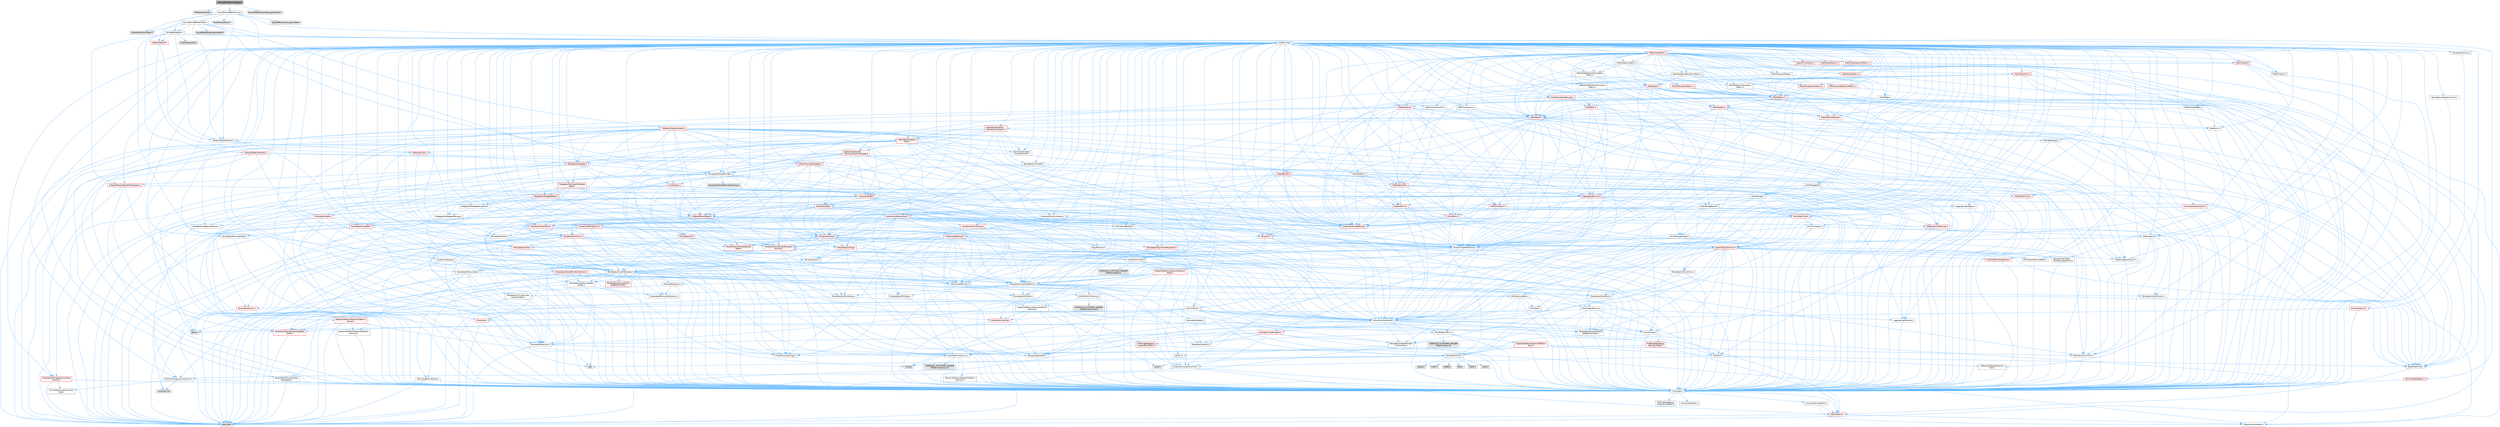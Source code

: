 digraph "SourceEffectStereoDelay.h"
{
 // INTERACTIVE_SVG=YES
 // LATEX_PDF_SIZE
  bgcolor="transparent";
  edge [fontname=Helvetica,fontsize=10,labelfontname=Helvetica,labelfontsize=10];
  node [fontname=Helvetica,fontsize=10,shape=box,height=0.2,width=0.4];
  Node1 [id="Node000001",label="SourceEffectStereoDelay.h",height=0.2,width=0.4,color="gray40", fillcolor="grey60", style="filled", fontcolor="black",tooltip=" "];
  Node1 -> Node2 [id="edge1_Node000001_Node000002",color="steelblue1",style="solid",tooltip=" "];
  Node2 [id="Node000002",label="DSP/DelayStereo.h",height=0.2,width=0.4,color="grey60", fillcolor="#E0E0E0", style="filled",tooltip=" "];
  Node1 -> Node3 [id="edge2_Node000001_Node000003",color="steelblue1",style="solid",tooltip=" "];
  Node3 [id="Node000003",label="Sound/SoundEffectSource.h",height=0.2,width=0.4,color="grey40", fillcolor="white", style="filled",URL="$d1/d61/SoundEffectSource_8h.html",tooltip=" "];
  Node3 -> Node4 [id="edge3_Node000003_Node000004",color="steelblue1",style="solid",tooltip=" "];
  Node4 [id="Node000004",label="CoreMinimal.h",height=0.2,width=0.4,color="grey40", fillcolor="white", style="filled",URL="$d7/d67/CoreMinimal_8h.html",tooltip=" "];
  Node4 -> Node5 [id="edge4_Node000004_Node000005",color="steelblue1",style="solid",tooltip=" "];
  Node5 [id="Node000005",label="CoreTypes.h",height=0.2,width=0.4,color="grey40", fillcolor="white", style="filled",URL="$dc/dec/CoreTypes_8h.html",tooltip=" "];
  Node5 -> Node6 [id="edge5_Node000005_Node000006",color="steelblue1",style="solid",tooltip=" "];
  Node6 [id="Node000006",label="HAL/Platform.h",height=0.2,width=0.4,color="red", fillcolor="#FFF0F0", style="filled",URL="$d9/dd0/Platform_8h.html",tooltip=" "];
  Node6 -> Node9 [id="edge6_Node000006_Node000009",color="steelblue1",style="solid",tooltip=" "];
  Node9 [id="Node000009",label="type_traits",height=0.2,width=0.4,color="grey60", fillcolor="#E0E0E0", style="filled",tooltip=" "];
  Node6 -> Node10 [id="edge7_Node000006_Node000010",color="steelblue1",style="solid",tooltip=" "];
  Node10 [id="Node000010",label="PreprocessorHelpers.h",height=0.2,width=0.4,color="grey40", fillcolor="white", style="filled",URL="$db/ddb/PreprocessorHelpers_8h.html",tooltip=" "];
  Node5 -> Node16 [id="edge8_Node000005_Node000016",color="steelblue1",style="solid",tooltip=" "];
  Node16 [id="Node000016",label="ProfilingDebugging\l/UMemoryDefines.h",height=0.2,width=0.4,color="grey40", fillcolor="white", style="filled",URL="$d2/da2/UMemoryDefines_8h.html",tooltip=" "];
  Node5 -> Node17 [id="edge9_Node000005_Node000017",color="steelblue1",style="solid",tooltip=" "];
  Node17 [id="Node000017",label="Misc/CoreMiscDefines.h",height=0.2,width=0.4,color="grey40", fillcolor="white", style="filled",URL="$da/d38/CoreMiscDefines_8h.html",tooltip=" "];
  Node17 -> Node6 [id="edge10_Node000017_Node000006",color="steelblue1",style="solid",tooltip=" "];
  Node17 -> Node10 [id="edge11_Node000017_Node000010",color="steelblue1",style="solid",tooltip=" "];
  Node5 -> Node18 [id="edge12_Node000005_Node000018",color="steelblue1",style="solid",tooltip=" "];
  Node18 [id="Node000018",label="Misc/CoreDefines.h",height=0.2,width=0.4,color="grey40", fillcolor="white", style="filled",URL="$d3/dd2/CoreDefines_8h.html",tooltip=" "];
  Node4 -> Node19 [id="edge13_Node000004_Node000019",color="steelblue1",style="solid",tooltip=" "];
  Node19 [id="Node000019",label="CoreFwd.h",height=0.2,width=0.4,color="grey40", fillcolor="white", style="filled",URL="$d1/d1e/CoreFwd_8h.html",tooltip=" "];
  Node19 -> Node5 [id="edge14_Node000019_Node000005",color="steelblue1",style="solid",tooltip=" "];
  Node19 -> Node20 [id="edge15_Node000019_Node000020",color="steelblue1",style="solid",tooltip=" "];
  Node20 [id="Node000020",label="Containers/ContainersFwd.h",height=0.2,width=0.4,color="grey40", fillcolor="white", style="filled",URL="$d4/d0a/ContainersFwd_8h.html",tooltip=" "];
  Node20 -> Node6 [id="edge16_Node000020_Node000006",color="steelblue1",style="solid",tooltip=" "];
  Node20 -> Node5 [id="edge17_Node000020_Node000005",color="steelblue1",style="solid",tooltip=" "];
  Node20 -> Node21 [id="edge18_Node000020_Node000021",color="steelblue1",style="solid",tooltip=" "];
  Node21 [id="Node000021",label="Traits/IsContiguousContainer.h",height=0.2,width=0.4,color="grey40", fillcolor="white", style="filled",URL="$d5/d3c/IsContiguousContainer_8h.html",tooltip=" "];
  Node21 -> Node5 [id="edge19_Node000021_Node000005",color="steelblue1",style="solid",tooltip=" "];
  Node21 -> Node22 [id="edge20_Node000021_Node000022",color="steelblue1",style="solid",tooltip=" "];
  Node22 [id="Node000022",label="Misc/StaticAssertComplete\lType.h",height=0.2,width=0.4,color="grey40", fillcolor="white", style="filled",URL="$d5/d4e/StaticAssertCompleteType_8h.html",tooltip=" "];
  Node21 -> Node23 [id="edge21_Node000021_Node000023",color="steelblue1",style="solid",tooltip=" "];
  Node23 [id="Node000023",label="initializer_list",height=0.2,width=0.4,color="grey60", fillcolor="#E0E0E0", style="filled",tooltip=" "];
  Node19 -> Node24 [id="edge22_Node000019_Node000024",color="steelblue1",style="solid",tooltip=" "];
  Node24 [id="Node000024",label="Math/MathFwd.h",height=0.2,width=0.4,color="grey40", fillcolor="white", style="filled",URL="$d2/d10/MathFwd_8h.html",tooltip=" "];
  Node24 -> Node6 [id="edge23_Node000024_Node000006",color="steelblue1",style="solid",tooltip=" "];
  Node19 -> Node25 [id="edge24_Node000019_Node000025",color="steelblue1",style="solid",tooltip=" "];
  Node25 [id="Node000025",label="UObject/UObjectHierarchy\lFwd.h",height=0.2,width=0.4,color="grey40", fillcolor="white", style="filled",URL="$d3/d13/UObjectHierarchyFwd_8h.html",tooltip=" "];
  Node4 -> Node25 [id="edge25_Node000004_Node000025",color="steelblue1",style="solid",tooltip=" "];
  Node4 -> Node20 [id="edge26_Node000004_Node000020",color="steelblue1",style="solid",tooltip=" "];
  Node4 -> Node26 [id="edge27_Node000004_Node000026",color="steelblue1",style="solid",tooltip=" "];
  Node26 [id="Node000026",label="Misc/VarArgs.h",height=0.2,width=0.4,color="grey40", fillcolor="white", style="filled",URL="$d5/d6f/VarArgs_8h.html",tooltip=" "];
  Node26 -> Node5 [id="edge28_Node000026_Node000005",color="steelblue1",style="solid",tooltip=" "];
  Node4 -> Node27 [id="edge29_Node000004_Node000027",color="steelblue1",style="solid",tooltip=" "];
  Node27 [id="Node000027",label="Logging/LogVerbosity.h",height=0.2,width=0.4,color="grey40", fillcolor="white", style="filled",URL="$d2/d8f/LogVerbosity_8h.html",tooltip=" "];
  Node27 -> Node5 [id="edge30_Node000027_Node000005",color="steelblue1",style="solid",tooltip=" "];
  Node4 -> Node28 [id="edge31_Node000004_Node000028",color="steelblue1",style="solid",tooltip=" "];
  Node28 [id="Node000028",label="Misc/OutputDevice.h",height=0.2,width=0.4,color="grey40", fillcolor="white", style="filled",URL="$d7/d32/OutputDevice_8h.html",tooltip=" "];
  Node28 -> Node19 [id="edge32_Node000028_Node000019",color="steelblue1",style="solid",tooltip=" "];
  Node28 -> Node5 [id="edge33_Node000028_Node000005",color="steelblue1",style="solid",tooltip=" "];
  Node28 -> Node27 [id="edge34_Node000028_Node000027",color="steelblue1",style="solid",tooltip=" "];
  Node28 -> Node26 [id="edge35_Node000028_Node000026",color="steelblue1",style="solid",tooltip=" "];
  Node28 -> Node29 [id="edge36_Node000028_Node000029",color="steelblue1",style="solid",tooltip=" "];
  Node29 [id="Node000029",label="Templates/IsArrayOrRefOf\lTypeByPredicate.h",height=0.2,width=0.4,color="grey40", fillcolor="white", style="filled",URL="$d6/da1/IsArrayOrRefOfTypeByPredicate_8h.html",tooltip=" "];
  Node29 -> Node5 [id="edge37_Node000029_Node000005",color="steelblue1",style="solid",tooltip=" "];
  Node28 -> Node30 [id="edge38_Node000028_Node000030",color="steelblue1",style="solid",tooltip=" "];
  Node30 [id="Node000030",label="Templates/IsValidVariadic\lFunctionArg.h",height=0.2,width=0.4,color="grey40", fillcolor="white", style="filled",URL="$d0/dc8/IsValidVariadicFunctionArg_8h.html",tooltip=" "];
  Node30 -> Node5 [id="edge39_Node000030_Node000005",color="steelblue1",style="solid",tooltip=" "];
  Node30 -> Node31 [id="edge40_Node000030_Node000031",color="steelblue1",style="solid",tooltip=" "];
  Node31 [id="Node000031",label="IsEnum.h",height=0.2,width=0.4,color="grey40", fillcolor="white", style="filled",URL="$d4/de5/IsEnum_8h.html",tooltip=" "];
  Node30 -> Node9 [id="edge41_Node000030_Node000009",color="steelblue1",style="solid",tooltip=" "];
  Node28 -> Node32 [id="edge42_Node000028_Node000032",color="steelblue1",style="solid",tooltip=" "];
  Node32 [id="Node000032",label="Traits/IsCharEncodingCompatible\lWith.h",height=0.2,width=0.4,color="red", fillcolor="#FFF0F0", style="filled",URL="$df/dd1/IsCharEncodingCompatibleWith_8h.html",tooltip=" "];
  Node32 -> Node9 [id="edge43_Node000032_Node000009",color="steelblue1",style="solid",tooltip=" "];
  Node4 -> Node34 [id="edge44_Node000004_Node000034",color="steelblue1",style="solid",tooltip=" "];
  Node34 [id="Node000034",label="HAL/PlatformCrt.h",height=0.2,width=0.4,color="grey40", fillcolor="white", style="filled",URL="$d8/d75/PlatformCrt_8h.html",tooltip=" "];
  Node34 -> Node35 [id="edge45_Node000034_Node000035",color="steelblue1",style="solid",tooltip=" "];
  Node35 [id="Node000035",label="new",height=0.2,width=0.4,color="grey60", fillcolor="#E0E0E0", style="filled",tooltip=" "];
  Node34 -> Node36 [id="edge46_Node000034_Node000036",color="steelblue1",style="solid",tooltip=" "];
  Node36 [id="Node000036",label="wchar.h",height=0.2,width=0.4,color="grey60", fillcolor="#E0E0E0", style="filled",tooltip=" "];
  Node34 -> Node37 [id="edge47_Node000034_Node000037",color="steelblue1",style="solid",tooltip=" "];
  Node37 [id="Node000037",label="stddef.h",height=0.2,width=0.4,color="grey60", fillcolor="#E0E0E0", style="filled",tooltip=" "];
  Node34 -> Node38 [id="edge48_Node000034_Node000038",color="steelblue1",style="solid",tooltip=" "];
  Node38 [id="Node000038",label="stdlib.h",height=0.2,width=0.4,color="grey60", fillcolor="#E0E0E0", style="filled",tooltip=" "];
  Node34 -> Node39 [id="edge49_Node000034_Node000039",color="steelblue1",style="solid",tooltip=" "];
  Node39 [id="Node000039",label="stdio.h",height=0.2,width=0.4,color="grey60", fillcolor="#E0E0E0", style="filled",tooltip=" "];
  Node34 -> Node40 [id="edge50_Node000034_Node000040",color="steelblue1",style="solid",tooltip=" "];
  Node40 [id="Node000040",label="stdarg.h",height=0.2,width=0.4,color="grey60", fillcolor="#E0E0E0", style="filled",tooltip=" "];
  Node34 -> Node41 [id="edge51_Node000034_Node000041",color="steelblue1",style="solid",tooltip=" "];
  Node41 [id="Node000041",label="math.h",height=0.2,width=0.4,color="grey60", fillcolor="#E0E0E0", style="filled",tooltip=" "];
  Node34 -> Node42 [id="edge52_Node000034_Node000042",color="steelblue1",style="solid",tooltip=" "];
  Node42 [id="Node000042",label="float.h",height=0.2,width=0.4,color="grey60", fillcolor="#E0E0E0", style="filled",tooltip=" "];
  Node34 -> Node43 [id="edge53_Node000034_Node000043",color="steelblue1",style="solid",tooltip=" "];
  Node43 [id="Node000043",label="string.h",height=0.2,width=0.4,color="grey60", fillcolor="#E0E0E0", style="filled",tooltip=" "];
  Node4 -> Node44 [id="edge54_Node000004_Node000044",color="steelblue1",style="solid",tooltip=" "];
  Node44 [id="Node000044",label="HAL/PlatformMisc.h",height=0.2,width=0.4,color="grey40", fillcolor="white", style="filled",URL="$d0/df5/PlatformMisc_8h.html",tooltip=" "];
  Node44 -> Node5 [id="edge55_Node000044_Node000005",color="steelblue1",style="solid",tooltip=" "];
  Node44 -> Node45 [id="edge56_Node000044_Node000045",color="steelblue1",style="solid",tooltip=" "];
  Node45 [id="Node000045",label="GenericPlatform/GenericPlatform\lMisc.h",height=0.2,width=0.4,color="red", fillcolor="#FFF0F0", style="filled",URL="$db/d9a/GenericPlatformMisc_8h.html",tooltip=" "];
  Node45 -> Node19 [id="edge57_Node000045_Node000019",color="steelblue1",style="solid",tooltip=" "];
  Node45 -> Node5 [id="edge58_Node000045_Node000005",color="steelblue1",style="solid",tooltip=" "];
  Node45 -> Node34 [id="edge59_Node000045_Node000034",color="steelblue1",style="solid",tooltip=" "];
  Node45 -> Node49 [id="edge60_Node000045_Node000049",color="steelblue1",style="solid",tooltip=" "];
  Node49 [id="Node000049",label="Math/NumericLimits.h",height=0.2,width=0.4,color="grey40", fillcolor="white", style="filled",URL="$df/d1b/NumericLimits_8h.html",tooltip=" "];
  Node49 -> Node5 [id="edge61_Node000049_Node000005",color="steelblue1",style="solid",tooltip=" "];
  Node45 -> Node51 [id="edge62_Node000045_Node000051",color="steelblue1",style="solid",tooltip=" "];
  Node51 [id="Node000051",label="Misc/EnumClassFlags.h",height=0.2,width=0.4,color="grey40", fillcolor="white", style="filled",URL="$d8/de7/EnumClassFlags_8h.html",tooltip=" "];
  Node44 -> Node54 [id="edge63_Node000044_Node000054",color="steelblue1",style="solid",tooltip=" "];
  Node54 [id="Node000054",label="COMPILED_PLATFORM_HEADER\l(PlatformMisc.h)",height=0.2,width=0.4,color="grey60", fillcolor="#E0E0E0", style="filled",tooltip=" "];
  Node44 -> Node55 [id="edge64_Node000044_Node000055",color="steelblue1",style="solid",tooltip=" "];
  Node55 [id="Node000055",label="ProfilingDebugging\l/CpuProfilerTrace.h",height=0.2,width=0.4,color="red", fillcolor="#FFF0F0", style="filled",URL="$da/dcb/CpuProfilerTrace_8h.html",tooltip=" "];
  Node55 -> Node5 [id="edge65_Node000055_Node000005",color="steelblue1",style="solid",tooltip=" "];
  Node55 -> Node20 [id="edge66_Node000055_Node000020",color="steelblue1",style="solid",tooltip=" "];
  Node55 -> Node56 [id="edge67_Node000055_Node000056",color="steelblue1",style="solid",tooltip=" "];
  Node56 [id="Node000056",label="HAL/PlatformAtomics.h",height=0.2,width=0.4,color="grey40", fillcolor="white", style="filled",URL="$d3/d36/PlatformAtomics_8h.html",tooltip=" "];
  Node56 -> Node5 [id="edge68_Node000056_Node000005",color="steelblue1",style="solid",tooltip=" "];
  Node56 -> Node57 [id="edge69_Node000056_Node000057",color="steelblue1",style="solid",tooltip=" "];
  Node57 [id="Node000057",label="GenericPlatform/GenericPlatform\lAtomics.h",height=0.2,width=0.4,color="grey40", fillcolor="white", style="filled",URL="$da/d72/GenericPlatformAtomics_8h.html",tooltip=" "];
  Node57 -> Node5 [id="edge70_Node000057_Node000005",color="steelblue1",style="solid",tooltip=" "];
  Node56 -> Node58 [id="edge71_Node000056_Node000058",color="steelblue1",style="solid",tooltip=" "];
  Node58 [id="Node000058",label="COMPILED_PLATFORM_HEADER\l(PlatformAtomics.h)",height=0.2,width=0.4,color="grey60", fillcolor="#E0E0E0", style="filled",tooltip=" "];
  Node55 -> Node10 [id="edge72_Node000055_Node000010",color="steelblue1",style="solid",tooltip=" "];
  Node4 -> Node63 [id="edge73_Node000004_Node000063",color="steelblue1",style="solid",tooltip=" "];
  Node63 [id="Node000063",label="Misc/AssertionMacros.h",height=0.2,width=0.4,color="grey40", fillcolor="white", style="filled",URL="$d0/dfa/AssertionMacros_8h.html",tooltip=" "];
  Node63 -> Node5 [id="edge74_Node000063_Node000005",color="steelblue1",style="solid",tooltip=" "];
  Node63 -> Node6 [id="edge75_Node000063_Node000006",color="steelblue1",style="solid",tooltip=" "];
  Node63 -> Node44 [id="edge76_Node000063_Node000044",color="steelblue1",style="solid",tooltip=" "];
  Node63 -> Node10 [id="edge77_Node000063_Node000010",color="steelblue1",style="solid",tooltip=" "];
  Node63 -> Node64 [id="edge78_Node000063_Node000064",color="steelblue1",style="solid",tooltip=" "];
  Node64 [id="Node000064",label="Templates/EnableIf.h",height=0.2,width=0.4,color="grey40", fillcolor="white", style="filled",URL="$d7/d60/EnableIf_8h.html",tooltip=" "];
  Node64 -> Node5 [id="edge79_Node000064_Node000005",color="steelblue1",style="solid",tooltip=" "];
  Node63 -> Node29 [id="edge80_Node000063_Node000029",color="steelblue1",style="solid",tooltip=" "];
  Node63 -> Node30 [id="edge81_Node000063_Node000030",color="steelblue1",style="solid",tooltip=" "];
  Node63 -> Node32 [id="edge82_Node000063_Node000032",color="steelblue1",style="solid",tooltip=" "];
  Node63 -> Node26 [id="edge83_Node000063_Node000026",color="steelblue1",style="solid",tooltip=" "];
  Node63 -> Node65 [id="edge84_Node000063_Node000065",color="steelblue1",style="solid",tooltip=" "];
  Node65 [id="Node000065",label="String/FormatStringSan.h",height=0.2,width=0.4,color="red", fillcolor="#FFF0F0", style="filled",URL="$d3/d8b/FormatStringSan_8h.html",tooltip=" "];
  Node65 -> Node9 [id="edge85_Node000065_Node000009",color="steelblue1",style="solid",tooltip=" "];
  Node65 -> Node5 [id="edge86_Node000065_Node000005",color="steelblue1",style="solid",tooltip=" "];
  Node65 -> Node66 [id="edge87_Node000065_Node000066",color="steelblue1",style="solid",tooltip=" "];
  Node66 [id="Node000066",label="Templates/Requires.h",height=0.2,width=0.4,color="grey40", fillcolor="white", style="filled",URL="$dc/d96/Requires_8h.html",tooltip=" "];
  Node66 -> Node64 [id="edge88_Node000066_Node000064",color="steelblue1",style="solid",tooltip=" "];
  Node66 -> Node9 [id="edge89_Node000066_Node000009",color="steelblue1",style="solid",tooltip=" "];
  Node65 -> Node67 [id="edge90_Node000065_Node000067",color="steelblue1",style="solid",tooltip=" "];
  Node67 [id="Node000067",label="Templates/Identity.h",height=0.2,width=0.4,color="grey40", fillcolor="white", style="filled",URL="$d0/dd5/Identity_8h.html",tooltip=" "];
  Node65 -> Node30 [id="edge91_Node000065_Node000030",color="steelblue1",style="solid",tooltip=" "];
  Node65 -> Node20 [id="edge92_Node000065_Node000020",color="steelblue1",style="solid",tooltip=" "];
  Node63 -> Node71 [id="edge93_Node000063_Node000071",color="steelblue1",style="solid",tooltip=" "];
  Node71 [id="Node000071",label="atomic",height=0.2,width=0.4,color="grey60", fillcolor="#E0E0E0", style="filled",tooltip=" "];
  Node4 -> Node72 [id="edge94_Node000004_Node000072",color="steelblue1",style="solid",tooltip=" "];
  Node72 [id="Node000072",label="Templates/IsPointer.h",height=0.2,width=0.4,color="grey40", fillcolor="white", style="filled",URL="$d7/d05/IsPointer_8h.html",tooltip=" "];
  Node72 -> Node5 [id="edge95_Node000072_Node000005",color="steelblue1",style="solid",tooltip=" "];
  Node4 -> Node73 [id="edge96_Node000004_Node000073",color="steelblue1",style="solid",tooltip=" "];
  Node73 [id="Node000073",label="HAL/PlatformMemory.h",height=0.2,width=0.4,color="grey40", fillcolor="white", style="filled",URL="$de/d68/PlatformMemory_8h.html",tooltip=" "];
  Node73 -> Node5 [id="edge97_Node000073_Node000005",color="steelblue1",style="solid",tooltip=" "];
  Node73 -> Node74 [id="edge98_Node000073_Node000074",color="steelblue1",style="solid",tooltip=" "];
  Node74 [id="Node000074",label="GenericPlatform/GenericPlatform\lMemory.h",height=0.2,width=0.4,color="grey40", fillcolor="white", style="filled",URL="$dd/d22/GenericPlatformMemory_8h.html",tooltip=" "];
  Node74 -> Node19 [id="edge99_Node000074_Node000019",color="steelblue1",style="solid",tooltip=" "];
  Node74 -> Node5 [id="edge100_Node000074_Node000005",color="steelblue1",style="solid",tooltip=" "];
  Node74 -> Node75 [id="edge101_Node000074_Node000075",color="steelblue1",style="solid",tooltip=" "];
  Node75 [id="Node000075",label="HAL/PlatformString.h",height=0.2,width=0.4,color="red", fillcolor="#FFF0F0", style="filled",URL="$db/db5/PlatformString_8h.html",tooltip=" "];
  Node75 -> Node5 [id="edge102_Node000075_Node000005",color="steelblue1",style="solid",tooltip=" "];
  Node74 -> Node43 [id="edge103_Node000074_Node000043",color="steelblue1",style="solid",tooltip=" "];
  Node74 -> Node36 [id="edge104_Node000074_Node000036",color="steelblue1",style="solid",tooltip=" "];
  Node73 -> Node77 [id="edge105_Node000073_Node000077",color="steelblue1",style="solid",tooltip=" "];
  Node77 [id="Node000077",label="COMPILED_PLATFORM_HEADER\l(PlatformMemory.h)",height=0.2,width=0.4,color="grey60", fillcolor="#E0E0E0", style="filled",tooltip=" "];
  Node4 -> Node56 [id="edge106_Node000004_Node000056",color="steelblue1",style="solid",tooltip=" "];
  Node4 -> Node78 [id="edge107_Node000004_Node000078",color="steelblue1",style="solid",tooltip=" "];
  Node78 [id="Node000078",label="Misc/Exec.h",height=0.2,width=0.4,color="grey40", fillcolor="white", style="filled",URL="$de/ddb/Exec_8h.html",tooltip=" "];
  Node78 -> Node5 [id="edge108_Node000078_Node000005",color="steelblue1",style="solid",tooltip=" "];
  Node78 -> Node63 [id="edge109_Node000078_Node000063",color="steelblue1",style="solid",tooltip=" "];
  Node4 -> Node79 [id="edge110_Node000004_Node000079",color="steelblue1",style="solid",tooltip=" "];
  Node79 [id="Node000079",label="HAL/MemoryBase.h",height=0.2,width=0.4,color="grey40", fillcolor="white", style="filled",URL="$d6/d9f/MemoryBase_8h.html",tooltip=" "];
  Node79 -> Node5 [id="edge111_Node000079_Node000005",color="steelblue1",style="solid",tooltip=" "];
  Node79 -> Node56 [id="edge112_Node000079_Node000056",color="steelblue1",style="solid",tooltip=" "];
  Node79 -> Node34 [id="edge113_Node000079_Node000034",color="steelblue1",style="solid",tooltip=" "];
  Node79 -> Node78 [id="edge114_Node000079_Node000078",color="steelblue1",style="solid",tooltip=" "];
  Node79 -> Node28 [id="edge115_Node000079_Node000028",color="steelblue1",style="solid",tooltip=" "];
  Node79 -> Node80 [id="edge116_Node000079_Node000080",color="steelblue1",style="solid",tooltip=" "];
  Node80 [id="Node000080",label="Templates/Atomic.h",height=0.2,width=0.4,color="red", fillcolor="#FFF0F0", style="filled",URL="$d3/d91/Atomic_8h.html",tooltip=" "];
  Node80 -> Node71 [id="edge117_Node000080_Node000071",color="steelblue1",style="solid",tooltip=" "];
  Node4 -> Node89 [id="edge118_Node000004_Node000089",color="steelblue1",style="solid",tooltip=" "];
  Node89 [id="Node000089",label="HAL/UnrealMemory.h",height=0.2,width=0.4,color="grey40", fillcolor="white", style="filled",URL="$d9/d96/UnrealMemory_8h.html",tooltip=" "];
  Node89 -> Node5 [id="edge119_Node000089_Node000005",color="steelblue1",style="solid",tooltip=" "];
  Node89 -> Node74 [id="edge120_Node000089_Node000074",color="steelblue1",style="solid",tooltip=" "];
  Node89 -> Node79 [id="edge121_Node000089_Node000079",color="steelblue1",style="solid",tooltip=" "];
  Node89 -> Node73 [id="edge122_Node000089_Node000073",color="steelblue1",style="solid",tooltip=" "];
  Node89 -> Node90 [id="edge123_Node000089_Node000090",color="steelblue1",style="solid",tooltip=" "];
  Node90 [id="Node000090",label="ProfilingDebugging\l/MemoryTrace.h",height=0.2,width=0.4,color="red", fillcolor="#FFF0F0", style="filled",URL="$da/dd7/MemoryTrace_8h.html",tooltip=" "];
  Node90 -> Node6 [id="edge124_Node000090_Node000006",color="steelblue1",style="solid",tooltip=" "];
  Node90 -> Node51 [id="edge125_Node000090_Node000051",color="steelblue1",style="solid",tooltip=" "];
  Node89 -> Node72 [id="edge126_Node000089_Node000072",color="steelblue1",style="solid",tooltip=" "];
  Node4 -> Node91 [id="edge127_Node000004_Node000091",color="steelblue1",style="solid",tooltip=" "];
  Node91 [id="Node000091",label="Templates/IsArithmetic.h",height=0.2,width=0.4,color="grey40", fillcolor="white", style="filled",URL="$d2/d5d/IsArithmetic_8h.html",tooltip=" "];
  Node91 -> Node5 [id="edge128_Node000091_Node000005",color="steelblue1",style="solid",tooltip=" "];
  Node4 -> Node85 [id="edge129_Node000004_Node000085",color="steelblue1",style="solid",tooltip=" "];
  Node85 [id="Node000085",label="Templates/AndOrNot.h",height=0.2,width=0.4,color="grey40", fillcolor="white", style="filled",URL="$db/d0a/AndOrNot_8h.html",tooltip=" "];
  Node85 -> Node5 [id="edge130_Node000085_Node000005",color="steelblue1",style="solid",tooltip=" "];
  Node4 -> Node92 [id="edge131_Node000004_Node000092",color="steelblue1",style="solid",tooltip=" "];
  Node92 [id="Node000092",label="Templates/IsPODType.h",height=0.2,width=0.4,color="grey40", fillcolor="white", style="filled",URL="$d7/db1/IsPODType_8h.html",tooltip=" "];
  Node92 -> Node5 [id="edge132_Node000092_Node000005",color="steelblue1",style="solid",tooltip=" "];
  Node4 -> Node93 [id="edge133_Node000004_Node000093",color="steelblue1",style="solid",tooltip=" "];
  Node93 [id="Node000093",label="Templates/IsUECoreType.h",height=0.2,width=0.4,color="grey40", fillcolor="white", style="filled",URL="$d1/db8/IsUECoreType_8h.html",tooltip=" "];
  Node93 -> Node5 [id="edge134_Node000093_Node000005",color="steelblue1",style="solid",tooltip=" "];
  Node93 -> Node9 [id="edge135_Node000093_Node000009",color="steelblue1",style="solid",tooltip=" "];
  Node4 -> Node86 [id="edge136_Node000004_Node000086",color="steelblue1",style="solid",tooltip=" "];
  Node86 [id="Node000086",label="Templates/IsTriviallyCopy\lConstructible.h",height=0.2,width=0.4,color="grey40", fillcolor="white", style="filled",URL="$d3/d78/IsTriviallyCopyConstructible_8h.html",tooltip=" "];
  Node86 -> Node5 [id="edge137_Node000086_Node000005",color="steelblue1",style="solid",tooltip=" "];
  Node86 -> Node9 [id="edge138_Node000086_Node000009",color="steelblue1",style="solid",tooltip=" "];
  Node4 -> Node94 [id="edge139_Node000004_Node000094",color="steelblue1",style="solid",tooltip=" "];
  Node94 [id="Node000094",label="Templates/UnrealTypeTraits.h",height=0.2,width=0.4,color="grey40", fillcolor="white", style="filled",URL="$d2/d2d/UnrealTypeTraits_8h.html",tooltip=" "];
  Node94 -> Node5 [id="edge140_Node000094_Node000005",color="steelblue1",style="solid",tooltip=" "];
  Node94 -> Node72 [id="edge141_Node000094_Node000072",color="steelblue1",style="solid",tooltip=" "];
  Node94 -> Node63 [id="edge142_Node000094_Node000063",color="steelblue1",style="solid",tooltip=" "];
  Node94 -> Node85 [id="edge143_Node000094_Node000085",color="steelblue1",style="solid",tooltip=" "];
  Node94 -> Node64 [id="edge144_Node000094_Node000064",color="steelblue1",style="solid",tooltip=" "];
  Node94 -> Node91 [id="edge145_Node000094_Node000091",color="steelblue1",style="solid",tooltip=" "];
  Node94 -> Node31 [id="edge146_Node000094_Node000031",color="steelblue1",style="solid",tooltip=" "];
  Node94 -> Node95 [id="edge147_Node000094_Node000095",color="steelblue1",style="solid",tooltip=" "];
  Node95 [id="Node000095",label="Templates/Models.h",height=0.2,width=0.4,color="grey40", fillcolor="white", style="filled",URL="$d3/d0c/Models_8h.html",tooltip=" "];
  Node95 -> Node67 [id="edge148_Node000095_Node000067",color="steelblue1",style="solid",tooltip=" "];
  Node94 -> Node92 [id="edge149_Node000094_Node000092",color="steelblue1",style="solid",tooltip=" "];
  Node94 -> Node93 [id="edge150_Node000094_Node000093",color="steelblue1",style="solid",tooltip=" "];
  Node94 -> Node86 [id="edge151_Node000094_Node000086",color="steelblue1",style="solid",tooltip=" "];
  Node4 -> Node64 [id="edge152_Node000004_Node000064",color="steelblue1",style="solid",tooltip=" "];
  Node4 -> Node96 [id="edge153_Node000004_Node000096",color="steelblue1",style="solid",tooltip=" "];
  Node96 [id="Node000096",label="Templates/RemoveReference.h",height=0.2,width=0.4,color="grey40", fillcolor="white", style="filled",URL="$da/dbe/RemoveReference_8h.html",tooltip=" "];
  Node96 -> Node5 [id="edge154_Node000096_Node000005",color="steelblue1",style="solid",tooltip=" "];
  Node4 -> Node97 [id="edge155_Node000004_Node000097",color="steelblue1",style="solid",tooltip=" "];
  Node97 [id="Node000097",label="Templates/IntegralConstant.h",height=0.2,width=0.4,color="grey40", fillcolor="white", style="filled",URL="$db/d1b/IntegralConstant_8h.html",tooltip=" "];
  Node97 -> Node5 [id="edge156_Node000097_Node000005",color="steelblue1",style="solid",tooltip=" "];
  Node4 -> Node98 [id="edge157_Node000004_Node000098",color="steelblue1",style="solid",tooltip=" "];
  Node98 [id="Node000098",label="Templates/IsClass.h",height=0.2,width=0.4,color="grey40", fillcolor="white", style="filled",URL="$db/dcb/IsClass_8h.html",tooltip=" "];
  Node98 -> Node5 [id="edge158_Node000098_Node000005",color="steelblue1",style="solid",tooltip=" "];
  Node4 -> Node99 [id="edge159_Node000004_Node000099",color="steelblue1",style="solid",tooltip=" "];
  Node99 [id="Node000099",label="Templates/TypeCompatible\lBytes.h",height=0.2,width=0.4,color="grey40", fillcolor="white", style="filled",URL="$df/d0a/TypeCompatibleBytes_8h.html",tooltip=" "];
  Node99 -> Node5 [id="edge160_Node000099_Node000005",color="steelblue1",style="solid",tooltip=" "];
  Node99 -> Node43 [id="edge161_Node000099_Node000043",color="steelblue1",style="solid",tooltip=" "];
  Node99 -> Node35 [id="edge162_Node000099_Node000035",color="steelblue1",style="solid",tooltip=" "];
  Node99 -> Node9 [id="edge163_Node000099_Node000009",color="steelblue1",style="solid",tooltip=" "];
  Node4 -> Node21 [id="edge164_Node000004_Node000021",color="steelblue1",style="solid",tooltip=" "];
  Node4 -> Node100 [id="edge165_Node000004_Node000100",color="steelblue1",style="solid",tooltip=" "];
  Node100 [id="Node000100",label="Templates/UnrealTemplate.h",height=0.2,width=0.4,color="grey40", fillcolor="white", style="filled",URL="$d4/d24/UnrealTemplate_8h.html",tooltip=" "];
  Node100 -> Node5 [id="edge166_Node000100_Node000005",color="steelblue1",style="solid",tooltip=" "];
  Node100 -> Node72 [id="edge167_Node000100_Node000072",color="steelblue1",style="solid",tooltip=" "];
  Node100 -> Node89 [id="edge168_Node000100_Node000089",color="steelblue1",style="solid",tooltip=" "];
  Node100 -> Node101 [id="edge169_Node000100_Node000101",color="steelblue1",style="solid",tooltip=" "];
  Node101 [id="Node000101",label="Templates/CopyQualifiers\lAndRefsFromTo.h",height=0.2,width=0.4,color="red", fillcolor="#FFF0F0", style="filled",URL="$d3/db3/CopyQualifiersAndRefsFromTo_8h.html",tooltip=" "];
  Node100 -> Node94 [id="edge170_Node000100_Node000094",color="steelblue1",style="solid",tooltip=" "];
  Node100 -> Node96 [id="edge171_Node000100_Node000096",color="steelblue1",style="solid",tooltip=" "];
  Node100 -> Node66 [id="edge172_Node000100_Node000066",color="steelblue1",style="solid",tooltip=" "];
  Node100 -> Node99 [id="edge173_Node000100_Node000099",color="steelblue1",style="solid",tooltip=" "];
  Node100 -> Node67 [id="edge174_Node000100_Node000067",color="steelblue1",style="solid",tooltip=" "];
  Node100 -> Node21 [id="edge175_Node000100_Node000021",color="steelblue1",style="solid",tooltip=" "];
  Node100 -> Node103 [id="edge176_Node000100_Node000103",color="steelblue1",style="solid",tooltip=" "];
  Node103 [id="Node000103",label="Traits/UseBitwiseSwap.h",height=0.2,width=0.4,color="grey40", fillcolor="white", style="filled",URL="$db/df3/UseBitwiseSwap_8h.html",tooltip=" "];
  Node103 -> Node5 [id="edge177_Node000103_Node000005",color="steelblue1",style="solid",tooltip=" "];
  Node103 -> Node9 [id="edge178_Node000103_Node000009",color="steelblue1",style="solid",tooltip=" "];
  Node100 -> Node9 [id="edge179_Node000100_Node000009",color="steelblue1",style="solid",tooltip=" "];
  Node4 -> Node49 [id="edge180_Node000004_Node000049",color="steelblue1",style="solid",tooltip=" "];
  Node4 -> Node104 [id="edge181_Node000004_Node000104",color="steelblue1",style="solid",tooltip=" "];
  Node104 [id="Node000104",label="HAL/PlatformMath.h",height=0.2,width=0.4,color="grey40", fillcolor="white", style="filled",URL="$dc/d53/PlatformMath_8h.html",tooltip=" "];
  Node104 -> Node5 [id="edge182_Node000104_Node000005",color="steelblue1",style="solid",tooltip=" "];
  Node104 -> Node105 [id="edge183_Node000104_Node000105",color="steelblue1",style="solid",tooltip=" "];
  Node105 [id="Node000105",label="GenericPlatform/GenericPlatform\lMath.h",height=0.2,width=0.4,color="red", fillcolor="#FFF0F0", style="filled",URL="$d5/d79/GenericPlatformMath_8h.html",tooltip=" "];
  Node105 -> Node5 [id="edge184_Node000105_Node000005",color="steelblue1",style="solid",tooltip=" "];
  Node105 -> Node20 [id="edge185_Node000105_Node000020",color="steelblue1",style="solid",tooltip=" "];
  Node105 -> Node34 [id="edge186_Node000105_Node000034",color="steelblue1",style="solid",tooltip=" "];
  Node105 -> Node85 [id="edge187_Node000105_Node000085",color="steelblue1",style="solid",tooltip=" "];
  Node105 -> Node106 [id="edge188_Node000105_Node000106",color="steelblue1",style="solid",tooltip=" "];
  Node106 [id="Node000106",label="Templates/Decay.h",height=0.2,width=0.4,color="grey40", fillcolor="white", style="filled",URL="$dd/d0f/Decay_8h.html",tooltip=" "];
  Node106 -> Node5 [id="edge189_Node000106_Node000005",color="steelblue1",style="solid",tooltip=" "];
  Node106 -> Node96 [id="edge190_Node000106_Node000096",color="steelblue1",style="solid",tooltip=" "];
  Node106 -> Node9 [id="edge191_Node000106_Node000009",color="steelblue1",style="solid",tooltip=" "];
  Node105 -> Node94 [id="edge192_Node000105_Node000094",color="steelblue1",style="solid",tooltip=" "];
  Node105 -> Node66 [id="edge193_Node000105_Node000066",color="steelblue1",style="solid",tooltip=" "];
  Node105 -> Node99 [id="edge194_Node000105_Node000099",color="steelblue1",style="solid",tooltip=" "];
  Node105 -> Node9 [id="edge195_Node000105_Node000009",color="steelblue1",style="solid",tooltip=" "];
  Node104 -> Node111 [id="edge196_Node000104_Node000111",color="steelblue1",style="solid",tooltip=" "];
  Node111 [id="Node000111",label="COMPILED_PLATFORM_HEADER\l(PlatformMath.h)",height=0.2,width=0.4,color="grey60", fillcolor="#E0E0E0", style="filled",tooltip=" "];
  Node4 -> Node87 [id="edge197_Node000004_Node000087",color="steelblue1",style="solid",tooltip=" "];
  Node87 [id="Node000087",label="Templates/IsTriviallyCopy\lAssignable.h",height=0.2,width=0.4,color="grey40", fillcolor="white", style="filled",URL="$d2/df2/IsTriviallyCopyAssignable_8h.html",tooltip=" "];
  Node87 -> Node5 [id="edge198_Node000087_Node000005",color="steelblue1",style="solid",tooltip=" "];
  Node87 -> Node9 [id="edge199_Node000087_Node000009",color="steelblue1",style="solid",tooltip=" "];
  Node4 -> Node112 [id="edge200_Node000004_Node000112",color="steelblue1",style="solid",tooltip=" "];
  Node112 [id="Node000112",label="Templates/MemoryOps.h",height=0.2,width=0.4,color="grey40", fillcolor="white", style="filled",URL="$db/dea/MemoryOps_8h.html",tooltip=" "];
  Node112 -> Node5 [id="edge201_Node000112_Node000005",color="steelblue1",style="solid",tooltip=" "];
  Node112 -> Node89 [id="edge202_Node000112_Node000089",color="steelblue1",style="solid",tooltip=" "];
  Node112 -> Node87 [id="edge203_Node000112_Node000087",color="steelblue1",style="solid",tooltip=" "];
  Node112 -> Node86 [id="edge204_Node000112_Node000086",color="steelblue1",style="solid",tooltip=" "];
  Node112 -> Node66 [id="edge205_Node000112_Node000066",color="steelblue1",style="solid",tooltip=" "];
  Node112 -> Node94 [id="edge206_Node000112_Node000094",color="steelblue1",style="solid",tooltip=" "];
  Node112 -> Node103 [id="edge207_Node000112_Node000103",color="steelblue1",style="solid",tooltip=" "];
  Node112 -> Node35 [id="edge208_Node000112_Node000035",color="steelblue1",style="solid",tooltip=" "];
  Node112 -> Node9 [id="edge209_Node000112_Node000009",color="steelblue1",style="solid",tooltip=" "];
  Node4 -> Node113 [id="edge210_Node000004_Node000113",color="steelblue1",style="solid",tooltip=" "];
  Node113 [id="Node000113",label="Containers/ContainerAllocation\lPolicies.h",height=0.2,width=0.4,color="red", fillcolor="#FFF0F0", style="filled",URL="$d7/dff/ContainerAllocationPolicies_8h.html",tooltip=" "];
  Node113 -> Node5 [id="edge211_Node000113_Node000005",color="steelblue1",style="solid",tooltip=" "];
  Node113 -> Node113 [id="edge212_Node000113_Node000113",color="steelblue1",style="solid",tooltip=" "];
  Node113 -> Node104 [id="edge213_Node000113_Node000104",color="steelblue1",style="solid",tooltip=" "];
  Node113 -> Node89 [id="edge214_Node000113_Node000089",color="steelblue1",style="solid",tooltip=" "];
  Node113 -> Node49 [id="edge215_Node000113_Node000049",color="steelblue1",style="solid",tooltip=" "];
  Node113 -> Node63 [id="edge216_Node000113_Node000063",color="steelblue1",style="solid",tooltip=" "];
  Node113 -> Node112 [id="edge217_Node000113_Node000112",color="steelblue1",style="solid",tooltip=" "];
  Node113 -> Node99 [id="edge218_Node000113_Node000099",color="steelblue1",style="solid",tooltip=" "];
  Node113 -> Node9 [id="edge219_Node000113_Node000009",color="steelblue1",style="solid",tooltip=" "];
  Node4 -> Node116 [id="edge220_Node000004_Node000116",color="steelblue1",style="solid",tooltip=" "];
  Node116 [id="Node000116",label="Templates/IsEnumClass.h",height=0.2,width=0.4,color="grey40", fillcolor="white", style="filled",URL="$d7/d15/IsEnumClass_8h.html",tooltip=" "];
  Node116 -> Node5 [id="edge221_Node000116_Node000005",color="steelblue1",style="solid",tooltip=" "];
  Node116 -> Node85 [id="edge222_Node000116_Node000085",color="steelblue1",style="solid",tooltip=" "];
  Node4 -> Node117 [id="edge223_Node000004_Node000117",color="steelblue1",style="solid",tooltip=" "];
  Node117 [id="Node000117",label="HAL/PlatformProperties.h",height=0.2,width=0.4,color="red", fillcolor="#FFF0F0", style="filled",URL="$d9/db0/PlatformProperties_8h.html",tooltip=" "];
  Node117 -> Node5 [id="edge224_Node000117_Node000005",color="steelblue1",style="solid",tooltip=" "];
  Node4 -> Node120 [id="edge225_Node000004_Node000120",color="steelblue1",style="solid",tooltip=" "];
  Node120 [id="Node000120",label="Misc/EngineVersionBase.h",height=0.2,width=0.4,color="grey40", fillcolor="white", style="filled",URL="$d5/d2b/EngineVersionBase_8h.html",tooltip=" "];
  Node120 -> Node5 [id="edge226_Node000120_Node000005",color="steelblue1",style="solid",tooltip=" "];
  Node4 -> Node121 [id="edge227_Node000004_Node000121",color="steelblue1",style="solid",tooltip=" "];
  Node121 [id="Node000121",label="Internationalization\l/TextNamespaceFwd.h",height=0.2,width=0.4,color="grey40", fillcolor="white", style="filled",URL="$d8/d97/TextNamespaceFwd_8h.html",tooltip=" "];
  Node121 -> Node5 [id="edge228_Node000121_Node000005",color="steelblue1",style="solid",tooltip=" "];
  Node4 -> Node122 [id="edge229_Node000004_Node000122",color="steelblue1",style="solid",tooltip=" "];
  Node122 [id="Node000122",label="Serialization/Archive.h",height=0.2,width=0.4,color="red", fillcolor="#FFF0F0", style="filled",URL="$d7/d3b/Archive_8h.html",tooltip=" "];
  Node122 -> Node19 [id="edge230_Node000122_Node000019",color="steelblue1",style="solid",tooltip=" "];
  Node122 -> Node5 [id="edge231_Node000122_Node000005",color="steelblue1",style="solid",tooltip=" "];
  Node122 -> Node117 [id="edge232_Node000122_Node000117",color="steelblue1",style="solid",tooltip=" "];
  Node122 -> Node121 [id="edge233_Node000122_Node000121",color="steelblue1",style="solid",tooltip=" "];
  Node122 -> Node24 [id="edge234_Node000122_Node000024",color="steelblue1",style="solid",tooltip=" "];
  Node122 -> Node63 [id="edge235_Node000122_Node000063",color="steelblue1",style="solid",tooltip=" "];
  Node122 -> Node120 [id="edge236_Node000122_Node000120",color="steelblue1",style="solid",tooltip=" "];
  Node122 -> Node26 [id="edge237_Node000122_Node000026",color="steelblue1",style="solid",tooltip=" "];
  Node122 -> Node64 [id="edge238_Node000122_Node000064",color="steelblue1",style="solid",tooltip=" "];
  Node122 -> Node29 [id="edge239_Node000122_Node000029",color="steelblue1",style="solid",tooltip=" "];
  Node122 -> Node116 [id="edge240_Node000122_Node000116",color="steelblue1",style="solid",tooltip=" "];
  Node122 -> Node30 [id="edge241_Node000122_Node000030",color="steelblue1",style="solid",tooltip=" "];
  Node122 -> Node100 [id="edge242_Node000122_Node000100",color="steelblue1",style="solid",tooltip=" "];
  Node122 -> Node32 [id="edge243_Node000122_Node000032",color="steelblue1",style="solid",tooltip=" "];
  Node122 -> Node125 [id="edge244_Node000122_Node000125",color="steelblue1",style="solid",tooltip=" "];
  Node125 [id="Node000125",label="UObject/ObjectVersion.h",height=0.2,width=0.4,color="grey40", fillcolor="white", style="filled",URL="$da/d63/ObjectVersion_8h.html",tooltip=" "];
  Node125 -> Node5 [id="edge245_Node000125_Node000005",color="steelblue1",style="solid",tooltip=" "];
  Node4 -> Node126 [id="edge246_Node000004_Node000126",color="steelblue1",style="solid",tooltip=" "];
  Node126 [id="Node000126",label="Templates/Less.h",height=0.2,width=0.4,color="grey40", fillcolor="white", style="filled",URL="$de/dc8/Less_8h.html",tooltip=" "];
  Node126 -> Node5 [id="edge247_Node000126_Node000005",color="steelblue1",style="solid",tooltip=" "];
  Node126 -> Node100 [id="edge248_Node000126_Node000100",color="steelblue1",style="solid",tooltip=" "];
  Node4 -> Node127 [id="edge249_Node000004_Node000127",color="steelblue1",style="solid",tooltip=" "];
  Node127 [id="Node000127",label="Templates/Sorting.h",height=0.2,width=0.4,color="red", fillcolor="#FFF0F0", style="filled",URL="$d3/d9e/Sorting_8h.html",tooltip=" "];
  Node127 -> Node5 [id="edge250_Node000127_Node000005",color="steelblue1",style="solid",tooltip=" "];
  Node127 -> Node104 [id="edge251_Node000127_Node000104",color="steelblue1",style="solid",tooltip=" "];
  Node127 -> Node126 [id="edge252_Node000127_Node000126",color="steelblue1",style="solid",tooltip=" "];
  Node4 -> Node138 [id="edge253_Node000004_Node000138",color="steelblue1",style="solid",tooltip=" "];
  Node138 [id="Node000138",label="Misc/Char.h",height=0.2,width=0.4,color="red", fillcolor="#FFF0F0", style="filled",URL="$d0/d58/Char_8h.html",tooltip=" "];
  Node138 -> Node5 [id="edge254_Node000138_Node000005",color="steelblue1",style="solid",tooltip=" "];
  Node138 -> Node9 [id="edge255_Node000138_Node000009",color="steelblue1",style="solid",tooltip=" "];
  Node4 -> Node141 [id="edge256_Node000004_Node000141",color="steelblue1",style="solid",tooltip=" "];
  Node141 [id="Node000141",label="GenericPlatform/GenericPlatform\lStricmp.h",height=0.2,width=0.4,color="grey40", fillcolor="white", style="filled",URL="$d2/d86/GenericPlatformStricmp_8h.html",tooltip=" "];
  Node141 -> Node5 [id="edge257_Node000141_Node000005",color="steelblue1",style="solid",tooltip=" "];
  Node4 -> Node142 [id="edge258_Node000004_Node000142",color="steelblue1",style="solid",tooltip=" "];
  Node142 [id="Node000142",label="GenericPlatform/GenericPlatform\lString.h",height=0.2,width=0.4,color="red", fillcolor="#FFF0F0", style="filled",URL="$dd/d20/GenericPlatformString_8h.html",tooltip=" "];
  Node142 -> Node5 [id="edge259_Node000142_Node000005",color="steelblue1",style="solid",tooltip=" "];
  Node142 -> Node141 [id="edge260_Node000142_Node000141",color="steelblue1",style="solid",tooltip=" "];
  Node142 -> Node64 [id="edge261_Node000142_Node000064",color="steelblue1",style="solid",tooltip=" "];
  Node142 -> Node32 [id="edge262_Node000142_Node000032",color="steelblue1",style="solid",tooltip=" "];
  Node142 -> Node9 [id="edge263_Node000142_Node000009",color="steelblue1",style="solid",tooltip=" "];
  Node4 -> Node75 [id="edge264_Node000004_Node000075",color="steelblue1",style="solid",tooltip=" "];
  Node4 -> Node145 [id="edge265_Node000004_Node000145",color="steelblue1",style="solid",tooltip=" "];
  Node145 [id="Node000145",label="Misc/CString.h",height=0.2,width=0.4,color="grey40", fillcolor="white", style="filled",URL="$d2/d49/CString_8h.html",tooltip=" "];
  Node145 -> Node5 [id="edge266_Node000145_Node000005",color="steelblue1",style="solid",tooltip=" "];
  Node145 -> Node34 [id="edge267_Node000145_Node000034",color="steelblue1",style="solid",tooltip=" "];
  Node145 -> Node75 [id="edge268_Node000145_Node000075",color="steelblue1",style="solid",tooltip=" "];
  Node145 -> Node63 [id="edge269_Node000145_Node000063",color="steelblue1",style="solid",tooltip=" "];
  Node145 -> Node138 [id="edge270_Node000145_Node000138",color="steelblue1",style="solid",tooltip=" "];
  Node145 -> Node26 [id="edge271_Node000145_Node000026",color="steelblue1",style="solid",tooltip=" "];
  Node145 -> Node29 [id="edge272_Node000145_Node000029",color="steelblue1",style="solid",tooltip=" "];
  Node145 -> Node30 [id="edge273_Node000145_Node000030",color="steelblue1",style="solid",tooltip=" "];
  Node145 -> Node32 [id="edge274_Node000145_Node000032",color="steelblue1",style="solid",tooltip=" "];
  Node4 -> Node146 [id="edge275_Node000004_Node000146",color="steelblue1",style="solid",tooltip=" "];
  Node146 [id="Node000146",label="Misc/Crc.h",height=0.2,width=0.4,color="red", fillcolor="#FFF0F0", style="filled",URL="$d4/dd2/Crc_8h.html",tooltip=" "];
  Node146 -> Node5 [id="edge276_Node000146_Node000005",color="steelblue1",style="solid",tooltip=" "];
  Node146 -> Node75 [id="edge277_Node000146_Node000075",color="steelblue1",style="solid",tooltip=" "];
  Node146 -> Node63 [id="edge278_Node000146_Node000063",color="steelblue1",style="solid",tooltip=" "];
  Node146 -> Node145 [id="edge279_Node000146_Node000145",color="steelblue1",style="solid",tooltip=" "];
  Node146 -> Node138 [id="edge280_Node000146_Node000138",color="steelblue1",style="solid",tooltip=" "];
  Node146 -> Node94 [id="edge281_Node000146_Node000094",color="steelblue1",style="solid",tooltip=" "];
  Node4 -> Node137 [id="edge282_Node000004_Node000137",color="steelblue1",style="solid",tooltip=" "];
  Node137 [id="Node000137",label="Math/UnrealMathUtility.h",height=0.2,width=0.4,color="grey40", fillcolor="white", style="filled",URL="$db/db8/UnrealMathUtility_8h.html",tooltip=" "];
  Node137 -> Node5 [id="edge283_Node000137_Node000005",color="steelblue1",style="solid",tooltip=" "];
  Node137 -> Node63 [id="edge284_Node000137_Node000063",color="steelblue1",style="solid",tooltip=" "];
  Node137 -> Node104 [id="edge285_Node000137_Node000104",color="steelblue1",style="solid",tooltip=" "];
  Node137 -> Node24 [id="edge286_Node000137_Node000024",color="steelblue1",style="solid",tooltip=" "];
  Node137 -> Node67 [id="edge287_Node000137_Node000067",color="steelblue1",style="solid",tooltip=" "];
  Node137 -> Node66 [id="edge288_Node000137_Node000066",color="steelblue1",style="solid",tooltip=" "];
  Node4 -> Node147 [id="edge289_Node000004_Node000147",color="steelblue1",style="solid",tooltip=" "];
  Node147 [id="Node000147",label="Containers/UnrealString.h",height=0.2,width=0.4,color="red", fillcolor="#FFF0F0", style="filled",URL="$d5/dba/UnrealString_8h.html",tooltip=" "];
  Node4 -> Node151 [id="edge290_Node000004_Node000151",color="steelblue1",style="solid",tooltip=" "];
  Node151 [id="Node000151",label="Containers/Array.h",height=0.2,width=0.4,color="red", fillcolor="#FFF0F0", style="filled",URL="$df/dd0/Array_8h.html",tooltip=" "];
  Node151 -> Node5 [id="edge291_Node000151_Node000005",color="steelblue1",style="solid",tooltip=" "];
  Node151 -> Node63 [id="edge292_Node000151_Node000063",color="steelblue1",style="solid",tooltip=" "];
  Node151 -> Node152 [id="edge293_Node000151_Node000152",color="steelblue1",style="solid",tooltip=" "];
  Node152 [id="Node000152",label="Misc/IntrusiveUnsetOptional\lState.h",height=0.2,width=0.4,color="red", fillcolor="#FFF0F0", style="filled",URL="$d2/d0a/IntrusiveUnsetOptionalState_8h.html",tooltip=" "];
  Node151 -> Node89 [id="edge294_Node000151_Node000089",color="steelblue1",style="solid",tooltip=" "];
  Node151 -> Node94 [id="edge295_Node000151_Node000094",color="steelblue1",style="solid",tooltip=" "];
  Node151 -> Node100 [id="edge296_Node000151_Node000100",color="steelblue1",style="solid",tooltip=" "];
  Node151 -> Node113 [id="edge297_Node000151_Node000113",color="steelblue1",style="solid",tooltip=" "];
  Node151 -> Node122 [id="edge298_Node000151_Node000122",color="steelblue1",style="solid",tooltip=" "];
  Node151 -> Node130 [id="edge299_Node000151_Node000130",color="steelblue1",style="solid",tooltip=" "];
  Node130 [id="Node000130",label="Templates/Invoke.h",height=0.2,width=0.4,color="red", fillcolor="#FFF0F0", style="filled",URL="$d7/deb/Invoke_8h.html",tooltip=" "];
  Node130 -> Node5 [id="edge300_Node000130_Node000005",color="steelblue1",style="solid",tooltip=" "];
  Node130 -> Node100 [id="edge301_Node000130_Node000100",color="steelblue1",style="solid",tooltip=" "];
  Node130 -> Node9 [id="edge302_Node000130_Node000009",color="steelblue1",style="solid",tooltip=" "];
  Node151 -> Node126 [id="edge303_Node000151_Node000126",color="steelblue1",style="solid",tooltip=" "];
  Node151 -> Node66 [id="edge304_Node000151_Node000066",color="steelblue1",style="solid",tooltip=" "];
  Node151 -> Node127 [id="edge305_Node000151_Node000127",color="steelblue1",style="solid",tooltip=" "];
  Node151 -> Node174 [id="edge306_Node000151_Node000174",color="steelblue1",style="solid",tooltip=" "];
  Node174 [id="Node000174",label="Templates/AlignmentTemplates.h",height=0.2,width=0.4,color="red", fillcolor="#FFF0F0", style="filled",URL="$dd/d32/AlignmentTemplates_8h.html",tooltip=" "];
  Node174 -> Node5 [id="edge307_Node000174_Node000005",color="steelblue1",style="solid",tooltip=" "];
  Node174 -> Node72 [id="edge308_Node000174_Node000072",color="steelblue1",style="solid",tooltip=" "];
  Node151 -> Node9 [id="edge309_Node000151_Node000009",color="steelblue1",style="solid",tooltip=" "];
  Node4 -> Node175 [id="edge310_Node000004_Node000175",color="steelblue1",style="solid",tooltip=" "];
  Node175 [id="Node000175",label="Misc/FrameNumber.h",height=0.2,width=0.4,color="grey40", fillcolor="white", style="filled",URL="$dd/dbd/FrameNumber_8h.html",tooltip=" "];
  Node175 -> Node5 [id="edge311_Node000175_Node000005",color="steelblue1",style="solid",tooltip=" "];
  Node175 -> Node49 [id="edge312_Node000175_Node000049",color="steelblue1",style="solid",tooltip=" "];
  Node175 -> Node137 [id="edge313_Node000175_Node000137",color="steelblue1",style="solid",tooltip=" "];
  Node175 -> Node64 [id="edge314_Node000175_Node000064",color="steelblue1",style="solid",tooltip=" "];
  Node175 -> Node94 [id="edge315_Node000175_Node000094",color="steelblue1",style="solid",tooltip=" "];
  Node4 -> Node176 [id="edge316_Node000004_Node000176",color="steelblue1",style="solid",tooltip=" "];
  Node176 [id="Node000176",label="Misc/Timespan.h",height=0.2,width=0.4,color="grey40", fillcolor="white", style="filled",URL="$da/dd9/Timespan_8h.html",tooltip=" "];
  Node176 -> Node5 [id="edge317_Node000176_Node000005",color="steelblue1",style="solid",tooltip=" "];
  Node176 -> Node177 [id="edge318_Node000176_Node000177",color="steelblue1",style="solid",tooltip=" "];
  Node177 [id="Node000177",label="Math/Interval.h",height=0.2,width=0.4,color="grey40", fillcolor="white", style="filled",URL="$d1/d55/Interval_8h.html",tooltip=" "];
  Node177 -> Node5 [id="edge319_Node000177_Node000005",color="steelblue1",style="solid",tooltip=" "];
  Node177 -> Node91 [id="edge320_Node000177_Node000091",color="steelblue1",style="solid",tooltip=" "];
  Node177 -> Node94 [id="edge321_Node000177_Node000094",color="steelblue1",style="solid",tooltip=" "];
  Node177 -> Node49 [id="edge322_Node000177_Node000049",color="steelblue1",style="solid",tooltip=" "];
  Node177 -> Node137 [id="edge323_Node000177_Node000137",color="steelblue1",style="solid",tooltip=" "];
  Node176 -> Node137 [id="edge324_Node000176_Node000137",color="steelblue1",style="solid",tooltip=" "];
  Node176 -> Node63 [id="edge325_Node000176_Node000063",color="steelblue1",style="solid",tooltip=" "];
  Node4 -> Node178 [id="edge326_Node000004_Node000178",color="steelblue1",style="solid",tooltip=" "];
  Node178 [id="Node000178",label="Containers/StringConv.h",height=0.2,width=0.4,color="red", fillcolor="#FFF0F0", style="filled",URL="$d3/ddf/StringConv_8h.html",tooltip=" "];
  Node178 -> Node5 [id="edge327_Node000178_Node000005",color="steelblue1",style="solid",tooltip=" "];
  Node178 -> Node63 [id="edge328_Node000178_Node000063",color="steelblue1",style="solid",tooltip=" "];
  Node178 -> Node113 [id="edge329_Node000178_Node000113",color="steelblue1",style="solid",tooltip=" "];
  Node178 -> Node151 [id="edge330_Node000178_Node000151",color="steelblue1",style="solid",tooltip=" "];
  Node178 -> Node145 [id="edge331_Node000178_Node000145",color="steelblue1",style="solid",tooltip=" "];
  Node178 -> Node179 [id="edge332_Node000178_Node000179",color="steelblue1",style="solid",tooltip=" "];
  Node179 [id="Node000179",label="Templates/IsArray.h",height=0.2,width=0.4,color="grey40", fillcolor="white", style="filled",URL="$d8/d8d/IsArray_8h.html",tooltip=" "];
  Node179 -> Node5 [id="edge333_Node000179_Node000005",color="steelblue1",style="solid",tooltip=" "];
  Node178 -> Node100 [id="edge334_Node000178_Node000100",color="steelblue1",style="solid",tooltip=" "];
  Node178 -> Node94 [id="edge335_Node000178_Node000094",color="steelblue1",style="solid",tooltip=" "];
  Node178 -> Node32 [id="edge336_Node000178_Node000032",color="steelblue1",style="solid",tooltip=" "];
  Node178 -> Node21 [id="edge337_Node000178_Node000021",color="steelblue1",style="solid",tooltip=" "];
  Node178 -> Node9 [id="edge338_Node000178_Node000009",color="steelblue1",style="solid",tooltip=" "];
  Node4 -> Node180 [id="edge339_Node000004_Node000180",color="steelblue1",style="solid",tooltip=" "];
  Node180 [id="Node000180",label="UObject/UnrealNames.h",height=0.2,width=0.4,color="red", fillcolor="#FFF0F0", style="filled",URL="$d8/db1/UnrealNames_8h.html",tooltip=" "];
  Node180 -> Node5 [id="edge340_Node000180_Node000005",color="steelblue1",style="solid",tooltip=" "];
  Node4 -> Node182 [id="edge341_Node000004_Node000182",color="steelblue1",style="solid",tooltip=" "];
  Node182 [id="Node000182",label="UObject/NameTypes.h",height=0.2,width=0.4,color="red", fillcolor="#FFF0F0", style="filled",URL="$d6/d35/NameTypes_8h.html",tooltip=" "];
  Node182 -> Node5 [id="edge342_Node000182_Node000005",color="steelblue1",style="solid",tooltip=" "];
  Node182 -> Node63 [id="edge343_Node000182_Node000063",color="steelblue1",style="solid",tooltip=" "];
  Node182 -> Node89 [id="edge344_Node000182_Node000089",color="steelblue1",style="solid",tooltip=" "];
  Node182 -> Node94 [id="edge345_Node000182_Node000094",color="steelblue1",style="solid",tooltip=" "];
  Node182 -> Node100 [id="edge346_Node000182_Node000100",color="steelblue1",style="solid",tooltip=" "];
  Node182 -> Node147 [id="edge347_Node000182_Node000147",color="steelblue1",style="solid",tooltip=" "];
  Node182 -> Node178 [id="edge348_Node000182_Node000178",color="steelblue1",style="solid",tooltip=" "];
  Node182 -> Node180 [id="edge349_Node000182_Node000180",color="steelblue1",style="solid",tooltip=" "];
  Node182 -> Node80 [id="edge350_Node000182_Node000080",color="steelblue1",style="solid",tooltip=" "];
  Node182 -> Node152 [id="edge351_Node000182_Node000152",color="steelblue1",style="solid",tooltip=" "];
  Node4 -> Node190 [id="edge352_Node000004_Node000190",color="steelblue1",style="solid",tooltip=" "];
  Node190 [id="Node000190",label="Misc/Parse.h",height=0.2,width=0.4,color="red", fillcolor="#FFF0F0", style="filled",URL="$dc/d71/Parse_8h.html",tooltip=" "];
  Node190 -> Node147 [id="edge353_Node000190_Node000147",color="steelblue1",style="solid",tooltip=" "];
  Node190 -> Node5 [id="edge354_Node000190_Node000005",color="steelblue1",style="solid",tooltip=" "];
  Node190 -> Node34 [id="edge355_Node000190_Node000034",color="steelblue1",style="solid",tooltip=" "];
  Node190 -> Node51 [id="edge356_Node000190_Node000051",color="steelblue1",style="solid",tooltip=" "];
  Node190 -> Node191 [id="edge357_Node000190_Node000191",color="steelblue1",style="solid",tooltip=" "];
  Node191 [id="Node000191",label="Templates/Function.h",height=0.2,width=0.4,color="red", fillcolor="#FFF0F0", style="filled",URL="$df/df5/Function_8h.html",tooltip=" "];
  Node191 -> Node5 [id="edge358_Node000191_Node000005",color="steelblue1",style="solid",tooltip=" "];
  Node191 -> Node63 [id="edge359_Node000191_Node000063",color="steelblue1",style="solid",tooltip=" "];
  Node191 -> Node152 [id="edge360_Node000191_Node000152",color="steelblue1",style="solid",tooltip=" "];
  Node191 -> Node89 [id="edge361_Node000191_Node000089",color="steelblue1",style="solid",tooltip=" "];
  Node191 -> Node94 [id="edge362_Node000191_Node000094",color="steelblue1",style="solid",tooltip=" "];
  Node191 -> Node130 [id="edge363_Node000191_Node000130",color="steelblue1",style="solid",tooltip=" "];
  Node191 -> Node100 [id="edge364_Node000191_Node000100",color="steelblue1",style="solid",tooltip=" "];
  Node191 -> Node66 [id="edge365_Node000191_Node000066",color="steelblue1",style="solid",tooltip=" "];
  Node191 -> Node137 [id="edge366_Node000191_Node000137",color="steelblue1",style="solid",tooltip=" "];
  Node191 -> Node35 [id="edge367_Node000191_Node000035",color="steelblue1",style="solid",tooltip=" "];
  Node191 -> Node9 [id="edge368_Node000191_Node000009",color="steelblue1",style="solid",tooltip=" "];
  Node4 -> Node174 [id="edge369_Node000004_Node000174",color="steelblue1",style="solid",tooltip=" "];
  Node4 -> Node193 [id="edge370_Node000004_Node000193",color="steelblue1",style="solid",tooltip=" "];
  Node193 [id="Node000193",label="Misc/StructBuilder.h",height=0.2,width=0.4,color="grey40", fillcolor="white", style="filled",URL="$d9/db3/StructBuilder_8h.html",tooltip=" "];
  Node193 -> Node5 [id="edge371_Node000193_Node000005",color="steelblue1",style="solid",tooltip=" "];
  Node193 -> Node137 [id="edge372_Node000193_Node000137",color="steelblue1",style="solid",tooltip=" "];
  Node193 -> Node174 [id="edge373_Node000193_Node000174",color="steelblue1",style="solid",tooltip=" "];
  Node4 -> Node106 [id="edge374_Node000004_Node000106",color="steelblue1",style="solid",tooltip=" "];
  Node4 -> Node194 [id="edge375_Node000004_Node000194",color="steelblue1",style="solid",tooltip=" "];
  Node194 [id="Node000194",label="Templates/PointerIsConvertible\lFromTo.h",height=0.2,width=0.4,color="red", fillcolor="#FFF0F0", style="filled",URL="$d6/d65/PointerIsConvertibleFromTo_8h.html",tooltip=" "];
  Node194 -> Node5 [id="edge376_Node000194_Node000005",color="steelblue1",style="solid",tooltip=" "];
  Node194 -> Node22 [id="edge377_Node000194_Node000022",color="steelblue1",style="solid",tooltip=" "];
  Node194 -> Node9 [id="edge378_Node000194_Node000009",color="steelblue1",style="solid",tooltip=" "];
  Node4 -> Node130 [id="edge379_Node000004_Node000130",color="steelblue1",style="solid",tooltip=" "];
  Node4 -> Node191 [id="edge380_Node000004_Node000191",color="steelblue1",style="solid",tooltip=" "];
  Node4 -> Node163 [id="edge381_Node000004_Node000163",color="steelblue1",style="solid",tooltip=" "];
  Node163 [id="Node000163",label="Templates/TypeHash.h",height=0.2,width=0.4,color="red", fillcolor="#FFF0F0", style="filled",URL="$d1/d62/TypeHash_8h.html",tooltip=" "];
  Node163 -> Node5 [id="edge382_Node000163_Node000005",color="steelblue1",style="solid",tooltip=" "];
  Node163 -> Node66 [id="edge383_Node000163_Node000066",color="steelblue1",style="solid",tooltip=" "];
  Node163 -> Node146 [id="edge384_Node000163_Node000146",color="steelblue1",style="solid",tooltip=" "];
  Node163 -> Node9 [id="edge385_Node000163_Node000009",color="steelblue1",style="solid",tooltip=" "];
  Node4 -> Node195 [id="edge386_Node000004_Node000195",color="steelblue1",style="solid",tooltip=" "];
  Node195 [id="Node000195",label="Containers/ScriptArray.h",height=0.2,width=0.4,color="red", fillcolor="#FFF0F0", style="filled",URL="$dc/daf/ScriptArray_8h.html",tooltip=" "];
  Node195 -> Node5 [id="edge387_Node000195_Node000005",color="steelblue1",style="solid",tooltip=" "];
  Node195 -> Node63 [id="edge388_Node000195_Node000063",color="steelblue1",style="solid",tooltip=" "];
  Node195 -> Node89 [id="edge389_Node000195_Node000089",color="steelblue1",style="solid",tooltip=" "];
  Node195 -> Node113 [id="edge390_Node000195_Node000113",color="steelblue1",style="solid",tooltip=" "];
  Node195 -> Node151 [id="edge391_Node000195_Node000151",color="steelblue1",style="solid",tooltip=" "];
  Node195 -> Node23 [id="edge392_Node000195_Node000023",color="steelblue1",style="solid",tooltip=" "];
  Node4 -> Node196 [id="edge393_Node000004_Node000196",color="steelblue1",style="solid",tooltip=" "];
  Node196 [id="Node000196",label="Containers/BitArray.h",height=0.2,width=0.4,color="red", fillcolor="#FFF0F0", style="filled",URL="$d1/de4/BitArray_8h.html",tooltip=" "];
  Node196 -> Node113 [id="edge394_Node000196_Node000113",color="steelblue1",style="solid",tooltip=" "];
  Node196 -> Node5 [id="edge395_Node000196_Node000005",color="steelblue1",style="solid",tooltip=" "];
  Node196 -> Node56 [id="edge396_Node000196_Node000056",color="steelblue1",style="solid",tooltip=" "];
  Node196 -> Node89 [id="edge397_Node000196_Node000089",color="steelblue1",style="solid",tooltip=" "];
  Node196 -> Node137 [id="edge398_Node000196_Node000137",color="steelblue1",style="solid",tooltip=" "];
  Node196 -> Node63 [id="edge399_Node000196_Node000063",color="steelblue1",style="solid",tooltip=" "];
  Node196 -> Node51 [id="edge400_Node000196_Node000051",color="steelblue1",style="solid",tooltip=" "];
  Node196 -> Node122 [id="edge401_Node000196_Node000122",color="steelblue1",style="solid",tooltip=" "];
  Node196 -> Node64 [id="edge402_Node000196_Node000064",color="steelblue1",style="solid",tooltip=" "];
  Node196 -> Node130 [id="edge403_Node000196_Node000130",color="steelblue1",style="solid",tooltip=" "];
  Node196 -> Node100 [id="edge404_Node000196_Node000100",color="steelblue1",style="solid",tooltip=" "];
  Node196 -> Node94 [id="edge405_Node000196_Node000094",color="steelblue1",style="solid",tooltip=" "];
  Node4 -> Node197 [id="edge406_Node000004_Node000197",color="steelblue1",style="solid",tooltip=" "];
  Node197 [id="Node000197",label="Containers/SparseArray.h",height=0.2,width=0.4,color="red", fillcolor="#FFF0F0", style="filled",URL="$d5/dbf/SparseArray_8h.html",tooltip=" "];
  Node197 -> Node5 [id="edge407_Node000197_Node000005",color="steelblue1",style="solid",tooltip=" "];
  Node197 -> Node63 [id="edge408_Node000197_Node000063",color="steelblue1",style="solid",tooltip=" "];
  Node197 -> Node89 [id="edge409_Node000197_Node000089",color="steelblue1",style="solid",tooltip=" "];
  Node197 -> Node94 [id="edge410_Node000197_Node000094",color="steelblue1",style="solid",tooltip=" "];
  Node197 -> Node100 [id="edge411_Node000197_Node000100",color="steelblue1",style="solid",tooltip=" "];
  Node197 -> Node113 [id="edge412_Node000197_Node000113",color="steelblue1",style="solid",tooltip=" "];
  Node197 -> Node126 [id="edge413_Node000197_Node000126",color="steelblue1",style="solid",tooltip=" "];
  Node197 -> Node151 [id="edge414_Node000197_Node000151",color="steelblue1",style="solid",tooltip=" "];
  Node197 -> Node137 [id="edge415_Node000197_Node000137",color="steelblue1",style="solid",tooltip=" "];
  Node197 -> Node195 [id="edge416_Node000197_Node000195",color="steelblue1",style="solid",tooltip=" "];
  Node197 -> Node196 [id="edge417_Node000197_Node000196",color="steelblue1",style="solid",tooltip=" "];
  Node197 -> Node147 [id="edge418_Node000197_Node000147",color="steelblue1",style="solid",tooltip=" "];
  Node197 -> Node152 [id="edge419_Node000197_Node000152",color="steelblue1",style="solid",tooltip=" "];
  Node4 -> Node213 [id="edge420_Node000004_Node000213",color="steelblue1",style="solid",tooltip=" "];
  Node213 [id="Node000213",label="Containers/Set.h",height=0.2,width=0.4,color="red", fillcolor="#FFF0F0", style="filled",URL="$d4/d45/Set_8h.html",tooltip=" "];
  Node213 -> Node113 [id="edge421_Node000213_Node000113",color="steelblue1",style="solid",tooltip=" "];
  Node213 -> Node197 [id="edge422_Node000213_Node000197",color="steelblue1",style="solid",tooltip=" "];
  Node213 -> Node20 [id="edge423_Node000213_Node000020",color="steelblue1",style="solid",tooltip=" "];
  Node213 -> Node137 [id="edge424_Node000213_Node000137",color="steelblue1",style="solid",tooltip=" "];
  Node213 -> Node63 [id="edge425_Node000213_Node000063",color="steelblue1",style="solid",tooltip=" "];
  Node213 -> Node193 [id="edge426_Node000213_Node000193",color="steelblue1",style="solid",tooltip=" "];
  Node213 -> Node191 [id="edge427_Node000213_Node000191",color="steelblue1",style="solid",tooltip=" "];
  Node213 -> Node127 [id="edge428_Node000213_Node000127",color="steelblue1",style="solid",tooltip=" "];
  Node213 -> Node163 [id="edge429_Node000213_Node000163",color="steelblue1",style="solid",tooltip=" "];
  Node213 -> Node100 [id="edge430_Node000213_Node000100",color="steelblue1",style="solid",tooltip=" "];
  Node213 -> Node23 [id="edge431_Node000213_Node000023",color="steelblue1",style="solid",tooltip=" "];
  Node213 -> Node9 [id="edge432_Node000213_Node000009",color="steelblue1",style="solid",tooltip=" "];
  Node4 -> Node216 [id="edge433_Node000004_Node000216",color="steelblue1",style="solid",tooltip=" "];
  Node216 [id="Node000216",label="Algo/Reverse.h",height=0.2,width=0.4,color="grey40", fillcolor="white", style="filled",URL="$d5/d93/Reverse_8h.html",tooltip=" "];
  Node216 -> Node5 [id="edge434_Node000216_Node000005",color="steelblue1",style="solid",tooltip=" "];
  Node216 -> Node100 [id="edge435_Node000216_Node000100",color="steelblue1",style="solid",tooltip=" "];
  Node4 -> Node217 [id="edge436_Node000004_Node000217",color="steelblue1",style="solid",tooltip=" "];
  Node217 [id="Node000217",label="Containers/Map.h",height=0.2,width=0.4,color="red", fillcolor="#FFF0F0", style="filled",URL="$df/d79/Map_8h.html",tooltip=" "];
  Node217 -> Node5 [id="edge437_Node000217_Node000005",color="steelblue1",style="solid",tooltip=" "];
  Node217 -> Node216 [id="edge438_Node000217_Node000216",color="steelblue1",style="solid",tooltip=" "];
  Node217 -> Node213 [id="edge439_Node000217_Node000213",color="steelblue1",style="solid",tooltip=" "];
  Node217 -> Node147 [id="edge440_Node000217_Node000147",color="steelblue1",style="solid",tooltip=" "];
  Node217 -> Node63 [id="edge441_Node000217_Node000063",color="steelblue1",style="solid",tooltip=" "];
  Node217 -> Node193 [id="edge442_Node000217_Node000193",color="steelblue1",style="solid",tooltip=" "];
  Node217 -> Node191 [id="edge443_Node000217_Node000191",color="steelblue1",style="solid",tooltip=" "];
  Node217 -> Node127 [id="edge444_Node000217_Node000127",color="steelblue1",style="solid",tooltip=" "];
  Node217 -> Node218 [id="edge445_Node000217_Node000218",color="steelblue1",style="solid",tooltip=" "];
  Node218 [id="Node000218",label="Templates/Tuple.h",height=0.2,width=0.4,color="red", fillcolor="#FFF0F0", style="filled",URL="$d2/d4f/Tuple_8h.html",tooltip=" "];
  Node218 -> Node5 [id="edge446_Node000218_Node000005",color="steelblue1",style="solid",tooltip=" "];
  Node218 -> Node100 [id="edge447_Node000218_Node000100",color="steelblue1",style="solid",tooltip=" "];
  Node218 -> Node219 [id="edge448_Node000218_Node000219",color="steelblue1",style="solid",tooltip=" "];
  Node219 [id="Node000219",label="Delegates/IntegerSequence.h",height=0.2,width=0.4,color="grey40", fillcolor="white", style="filled",URL="$d2/dcc/IntegerSequence_8h.html",tooltip=" "];
  Node219 -> Node5 [id="edge449_Node000219_Node000005",color="steelblue1",style="solid",tooltip=" "];
  Node218 -> Node130 [id="edge450_Node000218_Node000130",color="steelblue1",style="solid",tooltip=" "];
  Node218 -> Node66 [id="edge451_Node000218_Node000066",color="steelblue1",style="solid",tooltip=" "];
  Node218 -> Node163 [id="edge452_Node000218_Node000163",color="steelblue1",style="solid",tooltip=" "];
  Node218 -> Node9 [id="edge453_Node000218_Node000009",color="steelblue1",style="solid",tooltip=" "];
  Node217 -> Node100 [id="edge454_Node000217_Node000100",color="steelblue1",style="solid",tooltip=" "];
  Node217 -> Node94 [id="edge455_Node000217_Node000094",color="steelblue1",style="solid",tooltip=" "];
  Node217 -> Node9 [id="edge456_Node000217_Node000009",color="steelblue1",style="solid",tooltip=" "];
  Node4 -> Node221 [id="edge457_Node000004_Node000221",color="steelblue1",style="solid",tooltip=" "];
  Node221 [id="Node000221",label="Math/IntPoint.h",height=0.2,width=0.4,color="red", fillcolor="#FFF0F0", style="filled",URL="$d3/df7/IntPoint_8h.html",tooltip=" "];
  Node221 -> Node5 [id="edge458_Node000221_Node000005",color="steelblue1",style="solid",tooltip=" "];
  Node221 -> Node63 [id="edge459_Node000221_Node000063",color="steelblue1",style="solid",tooltip=" "];
  Node221 -> Node190 [id="edge460_Node000221_Node000190",color="steelblue1",style="solid",tooltip=" "];
  Node221 -> Node24 [id="edge461_Node000221_Node000024",color="steelblue1",style="solid",tooltip=" "];
  Node221 -> Node137 [id="edge462_Node000221_Node000137",color="steelblue1",style="solid",tooltip=" "];
  Node221 -> Node147 [id="edge463_Node000221_Node000147",color="steelblue1",style="solid",tooltip=" "];
  Node221 -> Node163 [id="edge464_Node000221_Node000163",color="steelblue1",style="solid",tooltip=" "];
  Node4 -> Node223 [id="edge465_Node000004_Node000223",color="steelblue1",style="solid",tooltip=" "];
  Node223 [id="Node000223",label="Math/IntVector.h",height=0.2,width=0.4,color="red", fillcolor="#FFF0F0", style="filled",URL="$d7/d44/IntVector_8h.html",tooltip=" "];
  Node223 -> Node5 [id="edge466_Node000223_Node000005",color="steelblue1",style="solid",tooltip=" "];
  Node223 -> Node146 [id="edge467_Node000223_Node000146",color="steelblue1",style="solid",tooltip=" "];
  Node223 -> Node190 [id="edge468_Node000223_Node000190",color="steelblue1",style="solid",tooltip=" "];
  Node223 -> Node24 [id="edge469_Node000223_Node000024",color="steelblue1",style="solid",tooltip=" "];
  Node223 -> Node137 [id="edge470_Node000223_Node000137",color="steelblue1",style="solid",tooltip=" "];
  Node223 -> Node147 [id="edge471_Node000223_Node000147",color="steelblue1",style="solid",tooltip=" "];
  Node4 -> Node224 [id="edge472_Node000004_Node000224",color="steelblue1",style="solid",tooltip=" "];
  Node224 [id="Node000224",label="Logging/LogCategory.h",height=0.2,width=0.4,color="grey40", fillcolor="white", style="filled",URL="$d9/d36/LogCategory_8h.html",tooltip=" "];
  Node224 -> Node5 [id="edge473_Node000224_Node000005",color="steelblue1",style="solid",tooltip=" "];
  Node224 -> Node27 [id="edge474_Node000224_Node000027",color="steelblue1",style="solid",tooltip=" "];
  Node224 -> Node182 [id="edge475_Node000224_Node000182",color="steelblue1",style="solid",tooltip=" "];
  Node4 -> Node225 [id="edge476_Node000004_Node000225",color="steelblue1",style="solid",tooltip=" "];
  Node225 [id="Node000225",label="Logging/LogMacros.h",height=0.2,width=0.4,color="red", fillcolor="#FFF0F0", style="filled",URL="$d0/d16/LogMacros_8h.html",tooltip=" "];
  Node225 -> Node147 [id="edge477_Node000225_Node000147",color="steelblue1",style="solid",tooltip=" "];
  Node225 -> Node5 [id="edge478_Node000225_Node000005",color="steelblue1",style="solid",tooltip=" "];
  Node225 -> Node10 [id="edge479_Node000225_Node000010",color="steelblue1",style="solid",tooltip=" "];
  Node225 -> Node224 [id="edge480_Node000225_Node000224",color="steelblue1",style="solid",tooltip=" "];
  Node225 -> Node27 [id="edge481_Node000225_Node000027",color="steelblue1",style="solid",tooltip=" "];
  Node225 -> Node63 [id="edge482_Node000225_Node000063",color="steelblue1",style="solid",tooltip=" "];
  Node225 -> Node26 [id="edge483_Node000225_Node000026",color="steelblue1",style="solid",tooltip=" "];
  Node225 -> Node65 [id="edge484_Node000225_Node000065",color="steelblue1",style="solid",tooltip=" "];
  Node225 -> Node64 [id="edge485_Node000225_Node000064",color="steelblue1",style="solid",tooltip=" "];
  Node225 -> Node29 [id="edge486_Node000225_Node000029",color="steelblue1",style="solid",tooltip=" "];
  Node225 -> Node30 [id="edge487_Node000225_Node000030",color="steelblue1",style="solid",tooltip=" "];
  Node225 -> Node32 [id="edge488_Node000225_Node000032",color="steelblue1",style="solid",tooltip=" "];
  Node225 -> Node9 [id="edge489_Node000225_Node000009",color="steelblue1",style="solid",tooltip=" "];
  Node4 -> Node228 [id="edge490_Node000004_Node000228",color="steelblue1",style="solid",tooltip=" "];
  Node228 [id="Node000228",label="Math/Vector2D.h",height=0.2,width=0.4,color="red", fillcolor="#FFF0F0", style="filled",URL="$d3/db0/Vector2D_8h.html",tooltip=" "];
  Node228 -> Node5 [id="edge491_Node000228_Node000005",color="steelblue1",style="solid",tooltip=" "];
  Node228 -> Node24 [id="edge492_Node000228_Node000024",color="steelblue1",style="solid",tooltip=" "];
  Node228 -> Node63 [id="edge493_Node000228_Node000063",color="steelblue1",style="solid",tooltip=" "];
  Node228 -> Node146 [id="edge494_Node000228_Node000146",color="steelblue1",style="solid",tooltip=" "];
  Node228 -> Node137 [id="edge495_Node000228_Node000137",color="steelblue1",style="solid",tooltip=" "];
  Node228 -> Node147 [id="edge496_Node000228_Node000147",color="steelblue1",style="solid",tooltip=" "];
  Node228 -> Node190 [id="edge497_Node000228_Node000190",color="steelblue1",style="solid",tooltip=" "];
  Node228 -> Node221 [id="edge498_Node000228_Node000221",color="steelblue1",style="solid",tooltip=" "];
  Node228 -> Node225 [id="edge499_Node000228_Node000225",color="steelblue1",style="solid",tooltip=" "];
  Node228 -> Node9 [id="edge500_Node000228_Node000009",color="steelblue1",style="solid",tooltip=" "];
  Node4 -> Node232 [id="edge501_Node000004_Node000232",color="steelblue1",style="solid",tooltip=" "];
  Node232 [id="Node000232",label="Math/IntRect.h",height=0.2,width=0.4,color="grey40", fillcolor="white", style="filled",URL="$d7/d53/IntRect_8h.html",tooltip=" "];
  Node232 -> Node5 [id="edge502_Node000232_Node000005",color="steelblue1",style="solid",tooltip=" "];
  Node232 -> Node24 [id="edge503_Node000232_Node000024",color="steelblue1",style="solid",tooltip=" "];
  Node232 -> Node137 [id="edge504_Node000232_Node000137",color="steelblue1",style="solid",tooltip=" "];
  Node232 -> Node147 [id="edge505_Node000232_Node000147",color="steelblue1",style="solid",tooltip=" "];
  Node232 -> Node221 [id="edge506_Node000232_Node000221",color="steelblue1",style="solid",tooltip=" "];
  Node232 -> Node228 [id="edge507_Node000232_Node000228",color="steelblue1",style="solid",tooltip=" "];
  Node4 -> Node233 [id="edge508_Node000004_Node000233",color="steelblue1",style="solid",tooltip=" "];
  Node233 [id="Node000233",label="Misc/ByteSwap.h",height=0.2,width=0.4,color="grey40", fillcolor="white", style="filled",URL="$dc/dd7/ByteSwap_8h.html",tooltip=" "];
  Node233 -> Node5 [id="edge509_Node000233_Node000005",color="steelblue1",style="solid",tooltip=" "];
  Node233 -> Node34 [id="edge510_Node000233_Node000034",color="steelblue1",style="solid",tooltip=" "];
  Node4 -> Node162 [id="edge511_Node000004_Node000162",color="steelblue1",style="solid",tooltip=" "];
  Node162 [id="Node000162",label="Containers/EnumAsByte.h",height=0.2,width=0.4,color="grey40", fillcolor="white", style="filled",URL="$d6/d9a/EnumAsByte_8h.html",tooltip=" "];
  Node162 -> Node5 [id="edge512_Node000162_Node000005",color="steelblue1",style="solid",tooltip=" "];
  Node162 -> Node92 [id="edge513_Node000162_Node000092",color="steelblue1",style="solid",tooltip=" "];
  Node162 -> Node163 [id="edge514_Node000162_Node000163",color="steelblue1",style="solid",tooltip=" "];
  Node4 -> Node234 [id="edge515_Node000004_Node000234",color="steelblue1",style="solid",tooltip=" "];
  Node234 [id="Node000234",label="HAL/PlatformTLS.h",height=0.2,width=0.4,color="red", fillcolor="#FFF0F0", style="filled",URL="$d0/def/PlatformTLS_8h.html",tooltip=" "];
  Node234 -> Node5 [id="edge516_Node000234_Node000005",color="steelblue1",style="solid",tooltip=" "];
  Node4 -> Node237 [id="edge517_Node000004_Node000237",color="steelblue1",style="solid",tooltip=" "];
  Node237 [id="Node000237",label="CoreGlobals.h",height=0.2,width=0.4,color="red", fillcolor="#FFF0F0", style="filled",URL="$d5/d8c/CoreGlobals_8h.html",tooltip=" "];
  Node237 -> Node147 [id="edge518_Node000237_Node000147",color="steelblue1",style="solid",tooltip=" "];
  Node237 -> Node5 [id="edge519_Node000237_Node000005",color="steelblue1",style="solid",tooltip=" "];
  Node237 -> Node234 [id="edge520_Node000237_Node000234",color="steelblue1",style="solid",tooltip=" "];
  Node237 -> Node225 [id="edge521_Node000237_Node000225",color="steelblue1",style="solid",tooltip=" "];
  Node237 -> Node51 [id="edge522_Node000237_Node000051",color="steelblue1",style="solid",tooltip=" "];
  Node237 -> Node28 [id="edge523_Node000237_Node000028",color="steelblue1",style="solid",tooltip=" "];
  Node237 -> Node55 [id="edge524_Node000237_Node000055",color="steelblue1",style="solid",tooltip=" "];
  Node237 -> Node80 [id="edge525_Node000237_Node000080",color="steelblue1",style="solid",tooltip=" "];
  Node237 -> Node182 [id="edge526_Node000237_Node000182",color="steelblue1",style="solid",tooltip=" "];
  Node237 -> Node71 [id="edge527_Node000237_Node000071",color="steelblue1",style="solid",tooltip=" "];
  Node4 -> Node238 [id="edge528_Node000004_Node000238",color="steelblue1",style="solid",tooltip=" "];
  Node238 [id="Node000238",label="Templates/SharedPointer.h",height=0.2,width=0.4,color="grey40", fillcolor="white", style="filled",URL="$d2/d17/SharedPointer_8h.html",tooltip=" "];
  Node238 -> Node5 [id="edge529_Node000238_Node000005",color="steelblue1",style="solid",tooltip=" "];
  Node238 -> Node152 [id="edge530_Node000238_Node000152",color="steelblue1",style="solid",tooltip=" "];
  Node238 -> Node194 [id="edge531_Node000238_Node000194",color="steelblue1",style="solid",tooltip=" "];
  Node238 -> Node63 [id="edge532_Node000238_Node000063",color="steelblue1",style="solid",tooltip=" "];
  Node238 -> Node89 [id="edge533_Node000238_Node000089",color="steelblue1",style="solid",tooltip=" "];
  Node238 -> Node151 [id="edge534_Node000238_Node000151",color="steelblue1",style="solid",tooltip=" "];
  Node238 -> Node217 [id="edge535_Node000238_Node000217",color="steelblue1",style="solid",tooltip=" "];
  Node238 -> Node237 [id="edge536_Node000238_Node000237",color="steelblue1",style="solid",tooltip=" "];
  Node238 -> Node239 [id="edge537_Node000238_Node000239",color="steelblue1",style="solid",tooltip=" "];
  Node239 [id="Node000239",label="Templates/SharedPointerInternals.h",height=0.2,width=0.4,color="red", fillcolor="#FFF0F0", style="filled",URL="$de/d3a/SharedPointerInternals_8h.html",tooltip=" "];
  Node239 -> Node5 [id="edge538_Node000239_Node000005",color="steelblue1",style="solid",tooltip=" "];
  Node239 -> Node89 [id="edge539_Node000239_Node000089",color="steelblue1",style="solid",tooltip=" "];
  Node239 -> Node63 [id="edge540_Node000239_Node000063",color="steelblue1",style="solid",tooltip=" "];
  Node239 -> Node96 [id="edge541_Node000239_Node000096",color="steelblue1",style="solid",tooltip=" "];
  Node239 -> Node99 [id="edge542_Node000239_Node000099",color="steelblue1",style="solid",tooltip=" "];
  Node239 -> Node71 [id="edge543_Node000239_Node000071",color="steelblue1",style="solid",tooltip=" "];
  Node239 -> Node9 [id="edge544_Node000239_Node000009",color="steelblue1",style="solid",tooltip=" "];
  Node238 -> Node242 [id="edge545_Node000238_Node000242",color="steelblue1",style="solid",tooltip=" "];
  Node242 [id="Node000242",label="Templates/SharedPointerTesting.inl",height=0.2,width=0.4,color="grey60", fillcolor="#E0E0E0", style="filled",tooltip=" "];
  Node4 -> Node243 [id="edge546_Node000004_Node000243",color="steelblue1",style="solid",tooltip=" "];
  Node243 [id="Node000243",label="Internationalization\l/CulturePointer.h",height=0.2,width=0.4,color="grey40", fillcolor="white", style="filled",URL="$d6/dbe/CulturePointer_8h.html",tooltip=" "];
  Node243 -> Node5 [id="edge547_Node000243_Node000005",color="steelblue1",style="solid",tooltip=" "];
  Node243 -> Node238 [id="edge548_Node000243_Node000238",color="steelblue1",style="solid",tooltip=" "];
  Node4 -> Node244 [id="edge549_Node000004_Node000244",color="steelblue1",style="solid",tooltip=" "];
  Node244 [id="Node000244",label="UObject/WeakObjectPtrTemplates.h",height=0.2,width=0.4,color="red", fillcolor="#FFF0F0", style="filled",URL="$d8/d3b/WeakObjectPtrTemplates_8h.html",tooltip=" "];
  Node244 -> Node5 [id="edge550_Node000244_Node000005",color="steelblue1",style="solid",tooltip=" "];
  Node244 -> Node66 [id="edge551_Node000244_Node000066",color="steelblue1",style="solid",tooltip=" "];
  Node244 -> Node217 [id="edge552_Node000244_Node000217",color="steelblue1",style="solid",tooltip=" "];
  Node244 -> Node9 [id="edge553_Node000244_Node000009",color="steelblue1",style="solid",tooltip=" "];
  Node4 -> Node247 [id="edge554_Node000004_Node000247",color="steelblue1",style="solid",tooltip=" "];
  Node247 [id="Node000247",label="Delegates/DelegateSettings.h",height=0.2,width=0.4,color="grey40", fillcolor="white", style="filled",URL="$d0/d97/DelegateSettings_8h.html",tooltip=" "];
  Node247 -> Node5 [id="edge555_Node000247_Node000005",color="steelblue1",style="solid",tooltip=" "];
  Node4 -> Node248 [id="edge556_Node000004_Node000248",color="steelblue1",style="solid",tooltip=" "];
  Node248 [id="Node000248",label="Delegates/IDelegateInstance.h",height=0.2,width=0.4,color="grey40", fillcolor="white", style="filled",URL="$d2/d10/IDelegateInstance_8h.html",tooltip=" "];
  Node248 -> Node5 [id="edge557_Node000248_Node000005",color="steelblue1",style="solid",tooltip=" "];
  Node248 -> Node163 [id="edge558_Node000248_Node000163",color="steelblue1",style="solid",tooltip=" "];
  Node248 -> Node182 [id="edge559_Node000248_Node000182",color="steelblue1",style="solid",tooltip=" "];
  Node248 -> Node247 [id="edge560_Node000248_Node000247",color="steelblue1",style="solid",tooltip=" "];
  Node4 -> Node249 [id="edge561_Node000004_Node000249",color="steelblue1",style="solid",tooltip=" "];
  Node249 [id="Node000249",label="Delegates/DelegateBase.h",height=0.2,width=0.4,color="red", fillcolor="#FFF0F0", style="filled",URL="$da/d67/DelegateBase_8h.html",tooltip=" "];
  Node249 -> Node5 [id="edge562_Node000249_Node000005",color="steelblue1",style="solid",tooltip=" "];
  Node249 -> Node113 [id="edge563_Node000249_Node000113",color="steelblue1",style="solid",tooltip=" "];
  Node249 -> Node137 [id="edge564_Node000249_Node000137",color="steelblue1",style="solid",tooltip=" "];
  Node249 -> Node182 [id="edge565_Node000249_Node000182",color="steelblue1",style="solid",tooltip=" "];
  Node249 -> Node247 [id="edge566_Node000249_Node000247",color="steelblue1",style="solid",tooltip=" "];
  Node249 -> Node248 [id="edge567_Node000249_Node000248",color="steelblue1",style="solid",tooltip=" "];
  Node4 -> Node257 [id="edge568_Node000004_Node000257",color="steelblue1",style="solid",tooltip=" "];
  Node257 [id="Node000257",label="Delegates/MulticastDelegate\lBase.h",height=0.2,width=0.4,color="red", fillcolor="#FFF0F0", style="filled",URL="$db/d16/MulticastDelegateBase_8h.html",tooltip=" "];
  Node257 -> Node5 [id="edge569_Node000257_Node000005",color="steelblue1",style="solid",tooltip=" "];
  Node257 -> Node113 [id="edge570_Node000257_Node000113",color="steelblue1",style="solid",tooltip=" "];
  Node257 -> Node151 [id="edge571_Node000257_Node000151",color="steelblue1",style="solid",tooltip=" "];
  Node257 -> Node137 [id="edge572_Node000257_Node000137",color="steelblue1",style="solid",tooltip=" "];
  Node257 -> Node248 [id="edge573_Node000257_Node000248",color="steelblue1",style="solid",tooltip=" "];
  Node257 -> Node249 [id="edge574_Node000257_Node000249",color="steelblue1",style="solid",tooltip=" "];
  Node4 -> Node219 [id="edge575_Node000004_Node000219",color="steelblue1",style="solid",tooltip=" "];
  Node4 -> Node218 [id="edge576_Node000004_Node000218",color="steelblue1",style="solid",tooltip=" "];
  Node4 -> Node258 [id="edge577_Node000004_Node000258",color="steelblue1",style="solid",tooltip=" "];
  Node258 [id="Node000258",label="UObject/ScriptDelegates.h",height=0.2,width=0.4,color="red", fillcolor="#FFF0F0", style="filled",URL="$de/d81/ScriptDelegates_8h.html",tooltip=" "];
  Node258 -> Node151 [id="edge578_Node000258_Node000151",color="steelblue1",style="solid",tooltip=" "];
  Node258 -> Node113 [id="edge579_Node000258_Node000113",color="steelblue1",style="solid",tooltip=" "];
  Node258 -> Node147 [id="edge580_Node000258_Node000147",color="steelblue1",style="solid",tooltip=" "];
  Node258 -> Node63 [id="edge581_Node000258_Node000063",color="steelblue1",style="solid",tooltip=" "];
  Node258 -> Node238 [id="edge582_Node000258_Node000238",color="steelblue1",style="solid",tooltip=" "];
  Node258 -> Node163 [id="edge583_Node000258_Node000163",color="steelblue1",style="solid",tooltip=" "];
  Node258 -> Node94 [id="edge584_Node000258_Node000094",color="steelblue1",style="solid",tooltip=" "];
  Node258 -> Node182 [id="edge585_Node000258_Node000182",color="steelblue1",style="solid",tooltip=" "];
  Node4 -> Node260 [id="edge586_Node000004_Node000260",color="steelblue1",style="solid",tooltip=" "];
  Node260 [id="Node000260",label="Delegates/Delegate.h",height=0.2,width=0.4,color="red", fillcolor="#FFF0F0", style="filled",URL="$d4/d80/Delegate_8h.html",tooltip=" "];
  Node260 -> Node5 [id="edge587_Node000260_Node000005",color="steelblue1",style="solid",tooltip=" "];
  Node260 -> Node63 [id="edge588_Node000260_Node000063",color="steelblue1",style="solid",tooltip=" "];
  Node260 -> Node182 [id="edge589_Node000260_Node000182",color="steelblue1",style="solid",tooltip=" "];
  Node260 -> Node238 [id="edge590_Node000260_Node000238",color="steelblue1",style="solid",tooltip=" "];
  Node260 -> Node244 [id="edge591_Node000260_Node000244",color="steelblue1",style="solid",tooltip=" "];
  Node260 -> Node257 [id="edge592_Node000260_Node000257",color="steelblue1",style="solid",tooltip=" "];
  Node260 -> Node219 [id="edge593_Node000260_Node000219",color="steelblue1",style="solid",tooltip=" "];
  Node4 -> Node265 [id="edge594_Node000004_Node000265",color="steelblue1",style="solid",tooltip=" "];
  Node265 [id="Node000265",label="Internationalization\l/TextLocalizationManager.h",height=0.2,width=0.4,color="red", fillcolor="#FFF0F0", style="filled",URL="$d5/d2e/TextLocalizationManager_8h.html",tooltip=" "];
  Node265 -> Node151 [id="edge595_Node000265_Node000151",color="steelblue1",style="solid",tooltip=" "];
  Node265 -> Node113 [id="edge596_Node000265_Node000113",color="steelblue1",style="solid",tooltip=" "];
  Node265 -> Node217 [id="edge597_Node000265_Node000217",color="steelblue1",style="solid",tooltip=" "];
  Node265 -> Node213 [id="edge598_Node000265_Node000213",color="steelblue1",style="solid",tooltip=" "];
  Node265 -> Node147 [id="edge599_Node000265_Node000147",color="steelblue1",style="solid",tooltip=" "];
  Node265 -> Node5 [id="edge600_Node000265_Node000005",color="steelblue1",style="solid",tooltip=" "];
  Node265 -> Node260 [id="edge601_Node000265_Node000260",color="steelblue1",style="solid",tooltip=" "];
  Node265 -> Node146 [id="edge602_Node000265_Node000146",color="steelblue1",style="solid",tooltip=" "];
  Node265 -> Node51 [id="edge603_Node000265_Node000051",color="steelblue1",style="solid",tooltip=" "];
  Node265 -> Node191 [id="edge604_Node000265_Node000191",color="steelblue1",style="solid",tooltip=" "];
  Node265 -> Node238 [id="edge605_Node000265_Node000238",color="steelblue1",style="solid",tooltip=" "];
  Node265 -> Node71 [id="edge606_Node000265_Node000071",color="steelblue1",style="solid",tooltip=" "];
  Node4 -> Node206 [id="edge607_Node000004_Node000206",color="steelblue1",style="solid",tooltip=" "];
  Node206 [id="Node000206",label="Misc/Optional.h",height=0.2,width=0.4,color="red", fillcolor="#FFF0F0", style="filled",URL="$d2/dae/Optional_8h.html",tooltip=" "];
  Node206 -> Node5 [id="edge608_Node000206_Node000005",color="steelblue1",style="solid",tooltip=" "];
  Node206 -> Node63 [id="edge609_Node000206_Node000063",color="steelblue1",style="solid",tooltip=" "];
  Node206 -> Node152 [id="edge610_Node000206_Node000152",color="steelblue1",style="solid",tooltip=" "];
  Node206 -> Node112 [id="edge611_Node000206_Node000112",color="steelblue1",style="solid",tooltip=" "];
  Node206 -> Node100 [id="edge612_Node000206_Node000100",color="steelblue1",style="solid",tooltip=" "];
  Node206 -> Node122 [id="edge613_Node000206_Node000122",color="steelblue1",style="solid",tooltip=" "];
  Node4 -> Node179 [id="edge614_Node000004_Node000179",color="steelblue1",style="solid",tooltip=" "];
  Node4 -> Node211 [id="edge615_Node000004_Node000211",color="steelblue1",style="solid",tooltip=" "];
  Node211 [id="Node000211",label="Templates/RemoveExtent.h",height=0.2,width=0.4,color="grey40", fillcolor="white", style="filled",URL="$dc/de9/RemoveExtent_8h.html",tooltip=" "];
  Node211 -> Node5 [id="edge616_Node000211_Node000005",color="steelblue1",style="solid",tooltip=" "];
  Node4 -> Node210 [id="edge617_Node000004_Node000210",color="steelblue1",style="solid",tooltip=" "];
  Node210 [id="Node000210",label="Templates/UniquePtr.h",height=0.2,width=0.4,color="red", fillcolor="#FFF0F0", style="filled",URL="$de/d1a/UniquePtr_8h.html",tooltip=" "];
  Node210 -> Node5 [id="edge618_Node000210_Node000005",color="steelblue1",style="solid",tooltip=" "];
  Node210 -> Node100 [id="edge619_Node000210_Node000100",color="steelblue1",style="solid",tooltip=" "];
  Node210 -> Node179 [id="edge620_Node000210_Node000179",color="steelblue1",style="solid",tooltip=" "];
  Node210 -> Node211 [id="edge621_Node000210_Node000211",color="steelblue1",style="solid",tooltip=" "];
  Node210 -> Node66 [id="edge622_Node000210_Node000066",color="steelblue1",style="solid",tooltip=" "];
  Node210 -> Node9 [id="edge623_Node000210_Node000009",color="steelblue1",style="solid",tooltip=" "];
  Node4 -> Node272 [id="edge624_Node000004_Node000272",color="steelblue1",style="solid",tooltip=" "];
  Node272 [id="Node000272",label="Internationalization\l/Text.h",height=0.2,width=0.4,color="red", fillcolor="#FFF0F0", style="filled",URL="$d6/d35/Text_8h.html",tooltip=" "];
  Node272 -> Node5 [id="edge625_Node000272_Node000005",color="steelblue1",style="solid",tooltip=" "];
  Node272 -> Node56 [id="edge626_Node000272_Node000056",color="steelblue1",style="solid",tooltip=" "];
  Node272 -> Node63 [id="edge627_Node000272_Node000063",color="steelblue1",style="solid",tooltip=" "];
  Node272 -> Node51 [id="edge628_Node000272_Node000051",color="steelblue1",style="solid",tooltip=" "];
  Node272 -> Node94 [id="edge629_Node000272_Node000094",color="steelblue1",style="solid",tooltip=" "];
  Node272 -> Node151 [id="edge630_Node000272_Node000151",color="steelblue1",style="solid",tooltip=" "];
  Node272 -> Node147 [id="edge631_Node000272_Node000147",color="steelblue1",style="solid",tooltip=" "];
  Node272 -> Node162 [id="edge632_Node000272_Node000162",color="steelblue1",style="solid",tooltip=" "];
  Node272 -> Node238 [id="edge633_Node000272_Node000238",color="steelblue1",style="solid",tooltip=" "];
  Node272 -> Node243 [id="edge634_Node000272_Node000243",color="steelblue1",style="solid",tooltip=" "];
  Node272 -> Node265 [id="edge635_Node000272_Node000265",color="steelblue1",style="solid",tooltip=" "];
  Node272 -> Node206 [id="edge636_Node000272_Node000206",color="steelblue1",style="solid",tooltip=" "];
  Node272 -> Node210 [id="edge637_Node000272_Node000210",color="steelblue1",style="solid",tooltip=" "];
  Node272 -> Node66 [id="edge638_Node000272_Node000066",color="steelblue1",style="solid",tooltip=" "];
  Node272 -> Node9 [id="edge639_Node000272_Node000009",color="steelblue1",style="solid",tooltip=" "];
  Node4 -> Node209 [id="edge640_Node000004_Node000209",color="steelblue1",style="solid",tooltip=" "];
  Node209 [id="Node000209",label="Templates/UniqueObj.h",height=0.2,width=0.4,color="grey40", fillcolor="white", style="filled",URL="$da/d95/UniqueObj_8h.html",tooltip=" "];
  Node209 -> Node5 [id="edge641_Node000209_Node000005",color="steelblue1",style="solid",tooltip=" "];
  Node209 -> Node210 [id="edge642_Node000209_Node000210",color="steelblue1",style="solid",tooltip=" "];
  Node4 -> Node278 [id="edge643_Node000004_Node000278",color="steelblue1",style="solid",tooltip=" "];
  Node278 [id="Node000278",label="Internationalization\l/Internationalization.h",height=0.2,width=0.4,color="red", fillcolor="#FFF0F0", style="filled",URL="$da/de4/Internationalization_8h.html",tooltip=" "];
  Node278 -> Node151 [id="edge644_Node000278_Node000151",color="steelblue1",style="solid",tooltip=" "];
  Node278 -> Node147 [id="edge645_Node000278_Node000147",color="steelblue1",style="solid",tooltip=" "];
  Node278 -> Node5 [id="edge646_Node000278_Node000005",color="steelblue1",style="solid",tooltip=" "];
  Node278 -> Node260 [id="edge647_Node000278_Node000260",color="steelblue1",style="solid",tooltip=" "];
  Node278 -> Node243 [id="edge648_Node000278_Node000243",color="steelblue1",style="solid",tooltip=" "];
  Node278 -> Node272 [id="edge649_Node000278_Node000272",color="steelblue1",style="solid",tooltip=" "];
  Node278 -> Node238 [id="edge650_Node000278_Node000238",color="steelblue1",style="solid",tooltip=" "];
  Node278 -> Node218 [id="edge651_Node000278_Node000218",color="steelblue1",style="solid",tooltip=" "];
  Node278 -> Node209 [id="edge652_Node000278_Node000209",color="steelblue1",style="solid",tooltip=" "];
  Node278 -> Node182 [id="edge653_Node000278_Node000182",color="steelblue1",style="solid",tooltip=" "];
  Node4 -> Node279 [id="edge654_Node000004_Node000279",color="steelblue1",style="solid",tooltip=" "];
  Node279 [id="Node000279",label="Math/Vector.h",height=0.2,width=0.4,color="red", fillcolor="#FFF0F0", style="filled",URL="$d6/dbe/Vector_8h.html",tooltip=" "];
  Node279 -> Node5 [id="edge655_Node000279_Node000005",color="steelblue1",style="solid",tooltip=" "];
  Node279 -> Node63 [id="edge656_Node000279_Node000063",color="steelblue1",style="solid",tooltip=" "];
  Node279 -> Node24 [id="edge657_Node000279_Node000024",color="steelblue1",style="solid",tooltip=" "];
  Node279 -> Node49 [id="edge658_Node000279_Node000049",color="steelblue1",style="solid",tooltip=" "];
  Node279 -> Node146 [id="edge659_Node000279_Node000146",color="steelblue1",style="solid",tooltip=" "];
  Node279 -> Node137 [id="edge660_Node000279_Node000137",color="steelblue1",style="solid",tooltip=" "];
  Node279 -> Node147 [id="edge661_Node000279_Node000147",color="steelblue1",style="solid",tooltip=" "];
  Node279 -> Node190 [id="edge662_Node000279_Node000190",color="steelblue1",style="solid",tooltip=" "];
  Node279 -> Node221 [id="edge663_Node000279_Node000221",color="steelblue1",style="solid",tooltip=" "];
  Node279 -> Node225 [id="edge664_Node000279_Node000225",color="steelblue1",style="solid",tooltip=" "];
  Node279 -> Node228 [id="edge665_Node000279_Node000228",color="steelblue1",style="solid",tooltip=" "];
  Node279 -> Node233 [id="edge666_Node000279_Node000233",color="steelblue1",style="solid",tooltip=" "];
  Node279 -> Node272 [id="edge667_Node000279_Node000272",color="steelblue1",style="solid",tooltip=" "];
  Node279 -> Node278 [id="edge668_Node000279_Node000278",color="steelblue1",style="solid",tooltip=" "];
  Node279 -> Node223 [id="edge669_Node000279_Node000223",color="steelblue1",style="solid",tooltip=" "];
  Node279 -> Node282 [id="edge670_Node000279_Node000282",color="steelblue1",style="solid",tooltip=" "];
  Node282 [id="Node000282",label="Math/Axis.h",height=0.2,width=0.4,color="grey40", fillcolor="white", style="filled",URL="$dd/dbb/Axis_8h.html",tooltip=" "];
  Node282 -> Node5 [id="edge671_Node000282_Node000005",color="steelblue1",style="solid",tooltip=" "];
  Node279 -> Node125 [id="edge672_Node000279_Node000125",color="steelblue1",style="solid",tooltip=" "];
  Node279 -> Node9 [id="edge673_Node000279_Node000009",color="steelblue1",style="solid",tooltip=" "];
  Node4 -> Node283 [id="edge674_Node000004_Node000283",color="steelblue1",style="solid",tooltip=" "];
  Node283 [id="Node000283",label="Math/Vector4.h",height=0.2,width=0.4,color="red", fillcolor="#FFF0F0", style="filled",URL="$d7/d36/Vector4_8h.html",tooltip=" "];
  Node283 -> Node5 [id="edge675_Node000283_Node000005",color="steelblue1",style="solid",tooltip=" "];
  Node283 -> Node146 [id="edge676_Node000283_Node000146",color="steelblue1",style="solid",tooltip=" "];
  Node283 -> Node24 [id="edge677_Node000283_Node000024",color="steelblue1",style="solid",tooltip=" "];
  Node283 -> Node137 [id="edge678_Node000283_Node000137",color="steelblue1",style="solid",tooltip=" "];
  Node283 -> Node147 [id="edge679_Node000283_Node000147",color="steelblue1",style="solid",tooltip=" "];
  Node283 -> Node190 [id="edge680_Node000283_Node000190",color="steelblue1",style="solid",tooltip=" "];
  Node283 -> Node225 [id="edge681_Node000283_Node000225",color="steelblue1",style="solid",tooltip=" "];
  Node283 -> Node228 [id="edge682_Node000283_Node000228",color="steelblue1",style="solid",tooltip=" "];
  Node283 -> Node279 [id="edge683_Node000283_Node000279",color="steelblue1",style="solid",tooltip=" "];
  Node283 -> Node66 [id="edge684_Node000283_Node000066",color="steelblue1",style="solid",tooltip=" "];
  Node283 -> Node9 [id="edge685_Node000283_Node000009",color="steelblue1",style="solid",tooltip=" "];
  Node4 -> Node284 [id="edge686_Node000004_Node000284",color="steelblue1",style="solid",tooltip=" "];
  Node284 [id="Node000284",label="Math/VectorRegister.h",height=0.2,width=0.4,color="red", fillcolor="#FFF0F0", style="filled",URL="$da/d8b/VectorRegister_8h.html",tooltip=" "];
  Node284 -> Node5 [id="edge687_Node000284_Node000005",color="steelblue1",style="solid",tooltip=" "];
  Node284 -> Node137 [id="edge688_Node000284_Node000137",color="steelblue1",style="solid",tooltip=" "];
  Node4 -> Node289 [id="edge689_Node000004_Node000289",color="steelblue1",style="solid",tooltip=" "];
  Node289 [id="Node000289",label="Math/TwoVectors.h",height=0.2,width=0.4,color="grey40", fillcolor="white", style="filled",URL="$d4/db4/TwoVectors_8h.html",tooltip=" "];
  Node289 -> Node5 [id="edge690_Node000289_Node000005",color="steelblue1",style="solid",tooltip=" "];
  Node289 -> Node63 [id="edge691_Node000289_Node000063",color="steelblue1",style="solid",tooltip=" "];
  Node289 -> Node137 [id="edge692_Node000289_Node000137",color="steelblue1",style="solid",tooltip=" "];
  Node289 -> Node147 [id="edge693_Node000289_Node000147",color="steelblue1",style="solid",tooltip=" "];
  Node289 -> Node279 [id="edge694_Node000289_Node000279",color="steelblue1",style="solid",tooltip=" "];
  Node4 -> Node290 [id="edge695_Node000004_Node000290",color="steelblue1",style="solid",tooltip=" "];
  Node290 [id="Node000290",label="Math/Edge.h",height=0.2,width=0.4,color="grey40", fillcolor="white", style="filled",URL="$d5/de0/Edge_8h.html",tooltip=" "];
  Node290 -> Node5 [id="edge696_Node000290_Node000005",color="steelblue1",style="solid",tooltip=" "];
  Node290 -> Node279 [id="edge697_Node000290_Node000279",color="steelblue1",style="solid",tooltip=" "];
  Node4 -> Node125 [id="edge698_Node000004_Node000125",color="steelblue1",style="solid",tooltip=" "];
  Node4 -> Node291 [id="edge699_Node000004_Node000291",color="steelblue1",style="solid",tooltip=" "];
  Node291 [id="Node000291",label="Math/CapsuleShape.h",height=0.2,width=0.4,color="grey40", fillcolor="white", style="filled",URL="$d3/d36/CapsuleShape_8h.html",tooltip=" "];
  Node291 -> Node5 [id="edge700_Node000291_Node000005",color="steelblue1",style="solid",tooltip=" "];
  Node291 -> Node279 [id="edge701_Node000291_Node000279",color="steelblue1",style="solid",tooltip=" "];
  Node4 -> Node292 [id="edge702_Node000004_Node000292",color="steelblue1",style="solid",tooltip=" "];
  Node292 [id="Node000292",label="Math/Rotator.h",height=0.2,width=0.4,color="red", fillcolor="#FFF0F0", style="filled",URL="$d8/d3a/Rotator_8h.html",tooltip=" "];
  Node292 -> Node5 [id="edge703_Node000292_Node000005",color="steelblue1",style="solid",tooltip=" "];
  Node292 -> Node24 [id="edge704_Node000292_Node000024",color="steelblue1",style="solid",tooltip=" "];
  Node292 -> Node137 [id="edge705_Node000292_Node000137",color="steelblue1",style="solid",tooltip=" "];
  Node292 -> Node147 [id="edge706_Node000292_Node000147",color="steelblue1",style="solid",tooltip=" "];
  Node292 -> Node190 [id="edge707_Node000292_Node000190",color="steelblue1",style="solid",tooltip=" "];
  Node292 -> Node225 [id="edge708_Node000292_Node000225",color="steelblue1",style="solid",tooltip=" "];
  Node292 -> Node279 [id="edge709_Node000292_Node000279",color="steelblue1",style="solid",tooltip=" "];
  Node292 -> Node284 [id="edge710_Node000292_Node000284",color="steelblue1",style="solid",tooltip=" "];
  Node292 -> Node125 [id="edge711_Node000292_Node000125",color="steelblue1",style="solid",tooltip=" "];
  Node4 -> Node293 [id="edge712_Node000004_Node000293",color="steelblue1",style="solid",tooltip=" "];
  Node293 [id="Node000293",label="Misc/DateTime.h",height=0.2,width=0.4,color="red", fillcolor="#FFF0F0", style="filled",URL="$d1/de9/DateTime_8h.html",tooltip=" "];
  Node293 -> Node147 [id="edge713_Node000293_Node000147",color="steelblue1",style="solid",tooltip=" "];
  Node293 -> Node5 [id="edge714_Node000293_Node000005",color="steelblue1",style="solid",tooltip=" "];
  Node293 -> Node176 [id="edge715_Node000293_Node000176",color="steelblue1",style="solid",tooltip=" "];
  Node293 -> Node122 [id="edge716_Node000293_Node000122",color="steelblue1",style="solid",tooltip=" "];
  Node293 -> Node163 [id="edge717_Node000293_Node000163",color="steelblue1",style="solid",tooltip=" "];
  Node4 -> Node294 [id="edge718_Node000004_Node000294",color="steelblue1",style="solid",tooltip=" "];
  Node294 [id="Node000294",label="Math/RangeBound.h",height=0.2,width=0.4,color="grey40", fillcolor="white", style="filled",URL="$d7/dd8/RangeBound_8h.html",tooltip=" "];
  Node294 -> Node5 [id="edge719_Node000294_Node000005",color="steelblue1",style="solid",tooltip=" "];
  Node294 -> Node63 [id="edge720_Node000294_Node000063",color="steelblue1",style="solid",tooltip=" "];
  Node294 -> Node163 [id="edge721_Node000294_Node000163",color="steelblue1",style="solid",tooltip=" "];
  Node294 -> Node162 [id="edge722_Node000294_Node000162",color="steelblue1",style="solid",tooltip=" "];
  Node294 -> Node175 [id="edge723_Node000294_Node000175",color="steelblue1",style="solid",tooltip=" "];
  Node294 -> Node293 [id="edge724_Node000294_Node000293",color="steelblue1",style="solid",tooltip=" "];
  Node4 -> Node295 [id="edge725_Node000004_Node000295",color="steelblue1",style="solid",tooltip=" "];
  Node295 [id="Node000295",label="Misc/AutomationEvent.h",height=0.2,width=0.4,color="red", fillcolor="#FFF0F0", style="filled",URL="$d1/d26/AutomationEvent_8h.html",tooltip=" "];
  Node295 -> Node5 [id="edge726_Node000295_Node000005",color="steelblue1",style="solid",tooltip=" "];
  Node295 -> Node293 [id="edge727_Node000295_Node000293",color="steelblue1",style="solid",tooltip=" "];
  Node4 -> Node296 [id="edge728_Node000004_Node000296",color="steelblue1",style="solid",tooltip=" "];
  Node296 [id="Node000296",label="Math/Range.h",height=0.2,width=0.4,color="grey40", fillcolor="white", style="filled",URL="$d9/db6/Range_8h.html",tooltip=" "];
  Node296 -> Node5 [id="edge729_Node000296_Node000005",color="steelblue1",style="solid",tooltip=" "];
  Node296 -> Node151 [id="edge730_Node000296_Node000151",color="steelblue1",style="solid",tooltip=" "];
  Node296 -> Node63 [id="edge731_Node000296_Node000063",color="steelblue1",style="solid",tooltip=" "];
  Node296 -> Node293 [id="edge732_Node000296_Node000293",color="steelblue1",style="solid",tooltip=" "];
  Node296 -> Node294 [id="edge733_Node000296_Node000294",color="steelblue1",style="solid",tooltip=" "];
  Node296 -> Node175 [id="edge734_Node000296_Node000175",color="steelblue1",style="solid",tooltip=" "];
  Node296 -> Node122 [id="edge735_Node000296_Node000122",color="steelblue1",style="solid",tooltip=" "];
  Node4 -> Node297 [id="edge736_Node000004_Node000297",color="steelblue1",style="solid",tooltip=" "];
  Node297 [id="Node000297",label="Math/RangeSet.h",height=0.2,width=0.4,color="grey40", fillcolor="white", style="filled",URL="$dc/d21/RangeSet_8h.html",tooltip=" "];
  Node297 -> Node5 [id="edge737_Node000297_Node000005",color="steelblue1",style="solid",tooltip=" "];
  Node297 -> Node151 [id="edge738_Node000297_Node000151",color="steelblue1",style="solid",tooltip=" "];
  Node297 -> Node296 [id="edge739_Node000297_Node000296",color="steelblue1",style="solid",tooltip=" "];
  Node297 -> Node122 [id="edge740_Node000297_Node000122",color="steelblue1",style="solid",tooltip=" "];
  Node4 -> Node177 [id="edge741_Node000004_Node000177",color="steelblue1",style="solid",tooltip=" "];
  Node4 -> Node298 [id="edge742_Node000004_Node000298",color="steelblue1",style="solid",tooltip=" "];
  Node298 [id="Node000298",label="Math/Box.h",height=0.2,width=0.4,color="red", fillcolor="#FFF0F0", style="filled",URL="$de/d0f/Box_8h.html",tooltip=" "];
  Node298 -> Node5 [id="edge743_Node000298_Node000005",color="steelblue1",style="solid",tooltip=" "];
  Node298 -> Node63 [id="edge744_Node000298_Node000063",color="steelblue1",style="solid",tooltip=" "];
  Node298 -> Node24 [id="edge745_Node000298_Node000024",color="steelblue1",style="solid",tooltip=" "];
  Node298 -> Node137 [id="edge746_Node000298_Node000137",color="steelblue1",style="solid",tooltip=" "];
  Node298 -> Node147 [id="edge747_Node000298_Node000147",color="steelblue1",style="solid",tooltip=" "];
  Node298 -> Node279 [id="edge748_Node000298_Node000279",color="steelblue1",style="solid",tooltip=" "];
  Node4 -> Node308 [id="edge749_Node000004_Node000308",color="steelblue1",style="solid",tooltip=" "];
  Node308 [id="Node000308",label="Math/Box2D.h",height=0.2,width=0.4,color="red", fillcolor="#FFF0F0", style="filled",URL="$d3/d1c/Box2D_8h.html",tooltip=" "];
  Node308 -> Node151 [id="edge750_Node000308_Node000151",color="steelblue1",style="solid",tooltip=" "];
  Node308 -> Node147 [id="edge751_Node000308_Node000147",color="steelblue1",style="solid",tooltip=" "];
  Node308 -> Node5 [id="edge752_Node000308_Node000005",color="steelblue1",style="solid",tooltip=" "];
  Node308 -> Node24 [id="edge753_Node000308_Node000024",color="steelblue1",style="solid",tooltip=" "];
  Node308 -> Node137 [id="edge754_Node000308_Node000137",color="steelblue1",style="solid",tooltip=" "];
  Node308 -> Node228 [id="edge755_Node000308_Node000228",color="steelblue1",style="solid",tooltip=" "];
  Node308 -> Node63 [id="edge756_Node000308_Node000063",color="steelblue1",style="solid",tooltip=" "];
  Node308 -> Node122 [id="edge757_Node000308_Node000122",color="steelblue1",style="solid",tooltip=" "];
  Node308 -> Node93 [id="edge758_Node000308_Node000093",color="steelblue1",style="solid",tooltip=" "];
  Node308 -> Node94 [id="edge759_Node000308_Node000094",color="steelblue1",style="solid",tooltip=" "];
  Node308 -> Node182 [id="edge760_Node000308_Node000182",color="steelblue1",style="solid",tooltip=" "];
  Node308 -> Node180 [id="edge761_Node000308_Node000180",color="steelblue1",style="solid",tooltip=" "];
  Node4 -> Node309 [id="edge762_Node000004_Node000309",color="steelblue1",style="solid",tooltip=" "];
  Node309 [id="Node000309",label="Math/BoxSphereBounds.h",height=0.2,width=0.4,color="red", fillcolor="#FFF0F0", style="filled",URL="$d3/d0a/BoxSphereBounds_8h.html",tooltip=" "];
  Node309 -> Node5 [id="edge763_Node000309_Node000005",color="steelblue1",style="solid",tooltip=" "];
  Node309 -> Node24 [id="edge764_Node000309_Node000024",color="steelblue1",style="solid",tooltip=" "];
  Node309 -> Node137 [id="edge765_Node000309_Node000137",color="steelblue1",style="solid",tooltip=" "];
  Node309 -> Node147 [id="edge766_Node000309_Node000147",color="steelblue1",style="solid",tooltip=" "];
  Node309 -> Node225 [id="edge767_Node000309_Node000225",color="steelblue1",style="solid",tooltip=" "];
  Node309 -> Node279 [id="edge768_Node000309_Node000279",color="steelblue1",style="solid",tooltip=" "];
  Node309 -> Node298 [id="edge769_Node000309_Node000298",color="steelblue1",style="solid",tooltip=" "];
  Node4 -> Node310 [id="edge770_Node000004_Node000310",color="steelblue1",style="solid",tooltip=" "];
  Node310 [id="Node000310",label="Math/OrientedBox.h",height=0.2,width=0.4,color="grey40", fillcolor="white", style="filled",URL="$d6/db1/OrientedBox_8h.html",tooltip=" "];
  Node310 -> Node5 [id="edge771_Node000310_Node000005",color="steelblue1",style="solid",tooltip=" "];
  Node310 -> Node279 [id="edge772_Node000310_Node000279",color="steelblue1",style="solid",tooltip=" "];
  Node310 -> Node177 [id="edge773_Node000310_Node000177",color="steelblue1",style="solid",tooltip=" "];
  Node4 -> Node282 [id="edge774_Node000004_Node000282",color="steelblue1",style="solid",tooltip=" "];
  Node4 -> Node300 [id="edge775_Node000004_Node000300",color="steelblue1",style="solid",tooltip=" "];
  Node300 [id="Node000300",label="Math/Matrix.h",height=0.2,width=0.4,color="red", fillcolor="#FFF0F0", style="filled",URL="$d3/db1/Matrix_8h.html",tooltip=" "];
  Node300 -> Node5 [id="edge776_Node000300_Node000005",color="steelblue1",style="solid",tooltip=" "];
  Node300 -> Node89 [id="edge777_Node000300_Node000089",color="steelblue1",style="solid",tooltip=" "];
  Node300 -> Node137 [id="edge778_Node000300_Node000137",color="steelblue1",style="solid",tooltip=" "];
  Node300 -> Node147 [id="edge779_Node000300_Node000147",color="steelblue1",style="solid",tooltip=" "];
  Node300 -> Node24 [id="edge780_Node000300_Node000024",color="steelblue1",style="solid",tooltip=" "];
  Node300 -> Node279 [id="edge781_Node000300_Node000279",color="steelblue1",style="solid",tooltip=" "];
  Node300 -> Node283 [id="edge782_Node000300_Node000283",color="steelblue1",style="solid",tooltip=" "];
  Node300 -> Node292 [id="edge783_Node000300_Node000292",color="steelblue1",style="solid",tooltip=" "];
  Node300 -> Node282 [id="edge784_Node000300_Node000282",color="steelblue1",style="solid",tooltip=" "];
  Node300 -> Node125 [id="edge785_Node000300_Node000125",color="steelblue1",style="solid",tooltip=" "];
  Node300 -> Node9 [id="edge786_Node000300_Node000009",color="steelblue1",style="solid",tooltip=" "];
  Node4 -> Node311 [id="edge787_Node000004_Node000311",color="steelblue1",style="solid",tooltip=" "];
  Node311 [id="Node000311",label="Math/RotationTranslation\lMatrix.h",height=0.2,width=0.4,color="grey40", fillcolor="white", style="filled",URL="$d6/d6f/RotationTranslationMatrix_8h.html",tooltip=" "];
  Node311 -> Node5 [id="edge788_Node000311_Node000005",color="steelblue1",style="solid",tooltip=" "];
  Node311 -> Node137 [id="edge789_Node000311_Node000137",color="steelblue1",style="solid",tooltip=" "];
  Node311 -> Node284 [id="edge790_Node000311_Node000284",color="steelblue1",style="solid",tooltip=" "];
  Node311 -> Node300 [id="edge791_Node000311_Node000300",color="steelblue1",style="solid",tooltip=" "];
  Node4 -> Node312 [id="edge792_Node000004_Node000312",color="steelblue1",style="solid",tooltip=" "];
  Node312 [id="Node000312",label="Math/RotationAboutPointMatrix.h",height=0.2,width=0.4,color="grey40", fillcolor="white", style="filled",URL="$d9/d30/RotationAboutPointMatrix_8h.html",tooltip=" "];
  Node312 -> Node5 [id="edge793_Node000312_Node000005",color="steelblue1",style="solid",tooltip=" "];
  Node312 -> Node279 [id="edge794_Node000312_Node000279",color="steelblue1",style="solid",tooltip=" "];
  Node312 -> Node300 [id="edge795_Node000312_Node000300",color="steelblue1",style="solid",tooltip=" "];
  Node312 -> Node304 [id="edge796_Node000312_Node000304",color="steelblue1",style="solid",tooltip=" "];
  Node304 [id="Node000304",label="Math/Quat.h",height=0.2,width=0.4,color="red", fillcolor="#FFF0F0", style="filled",URL="$d9/de9/Quat_8h.html",tooltip=" "];
  Node304 -> Node5 [id="edge797_Node000304_Node000005",color="steelblue1",style="solid",tooltip=" "];
  Node304 -> Node63 [id="edge798_Node000304_Node000063",color="steelblue1",style="solid",tooltip=" "];
  Node304 -> Node137 [id="edge799_Node000304_Node000137",color="steelblue1",style="solid",tooltip=" "];
  Node304 -> Node147 [id="edge800_Node000304_Node000147",color="steelblue1",style="solid",tooltip=" "];
  Node304 -> Node225 [id="edge801_Node000304_Node000225",color="steelblue1",style="solid",tooltip=" "];
  Node304 -> Node24 [id="edge802_Node000304_Node000024",color="steelblue1",style="solid",tooltip=" "];
  Node304 -> Node279 [id="edge803_Node000304_Node000279",color="steelblue1",style="solid",tooltip=" "];
  Node304 -> Node284 [id="edge804_Node000304_Node000284",color="steelblue1",style="solid",tooltip=" "];
  Node304 -> Node292 [id="edge805_Node000304_Node000292",color="steelblue1",style="solid",tooltip=" "];
  Node304 -> Node300 [id="edge806_Node000304_Node000300",color="steelblue1",style="solid",tooltip=" "];
  Node304 -> Node125 [id="edge807_Node000304_Node000125",color="steelblue1",style="solid",tooltip=" "];
  Node312 -> Node311 [id="edge808_Node000312_Node000311",color="steelblue1",style="solid",tooltip=" "];
  Node4 -> Node313 [id="edge809_Node000004_Node000313",color="steelblue1",style="solid",tooltip=" "];
  Node313 [id="Node000313",label="Math/ScaleRotationTranslation\lMatrix.h",height=0.2,width=0.4,color="grey40", fillcolor="white", style="filled",URL="$db/dbe/ScaleRotationTranslationMatrix_8h.html",tooltip=" "];
  Node313 -> Node5 [id="edge810_Node000313_Node000005",color="steelblue1",style="solid",tooltip=" "];
  Node313 -> Node137 [id="edge811_Node000313_Node000137",color="steelblue1",style="solid",tooltip=" "];
  Node313 -> Node300 [id="edge812_Node000313_Node000300",color="steelblue1",style="solid",tooltip=" "];
  Node4 -> Node314 [id="edge813_Node000004_Node000314",color="steelblue1",style="solid",tooltip=" "];
  Node314 [id="Node000314",label="Math/RotationMatrix.h",height=0.2,width=0.4,color="grey40", fillcolor="white", style="filled",URL="$d9/d6a/RotationMatrix_8h.html",tooltip=" "];
  Node314 -> Node5 [id="edge814_Node000314_Node000005",color="steelblue1",style="solid",tooltip=" "];
  Node314 -> Node279 [id="edge815_Node000314_Node000279",color="steelblue1",style="solid",tooltip=" "];
  Node314 -> Node292 [id="edge816_Node000314_Node000292",color="steelblue1",style="solid",tooltip=" "];
  Node314 -> Node300 [id="edge817_Node000314_Node000300",color="steelblue1",style="solid",tooltip=" "];
  Node314 -> Node311 [id="edge818_Node000314_Node000311",color="steelblue1",style="solid",tooltip=" "];
  Node314 -> Node315 [id="edge819_Node000314_Node000315",color="steelblue1",style="solid",tooltip=" "];
  Node315 [id="Node000315",label="Math/QuatRotationTranslation\lMatrix.h",height=0.2,width=0.4,color="grey40", fillcolor="white", style="filled",URL="$df/d18/QuatRotationTranslationMatrix_8h.html",tooltip=" "];
  Node315 -> Node5 [id="edge820_Node000315_Node000005",color="steelblue1",style="solid",tooltip=" "];
  Node315 -> Node63 [id="edge821_Node000315_Node000063",color="steelblue1",style="solid",tooltip=" "];
  Node315 -> Node279 [id="edge822_Node000315_Node000279",color="steelblue1",style="solid",tooltip=" "];
  Node315 -> Node300 [id="edge823_Node000315_Node000300",color="steelblue1",style="solid",tooltip=" "];
  Node315 -> Node304 [id="edge824_Node000315_Node000304",color="steelblue1",style="solid",tooltip=" "];
  Node4 -> Node304 [id="edge825_Node000004_Node000304",color="steelblue1",style="solid",tooltip=" "];
  Node4 -> Node316 [id="edge826_Node000004_Node000316",color="steelblue1",style="solid",tooltip=" "];
  Node316 [id="Node000316",label="Math/PerspectiveMatrix.h",height=0.2,width=0.4,color="red", fillcolor="#FFF0F0", style="filled",URL="$d8/d26/PerspectiveMatrix_8h.html",tooltip=" "];
  Node316 -> Node5 [id="edge827_Node000316_Node000005",color="steelblue1",style="solid",tooltip=" "];
  Node316 -> Node137 [id="edge828_Node000316_Node000137",color="steelblue1",style="solid",tooltip=" "];
  Node316 -> Node300 [id="edge829_Node000316_Node000300",color="steelblue1",style="solid",tooltip=" "];
  Node4 -> Node317 [id="edge830_Node000004_Node000317",color="steelblue1",style="solid",tooltip=" "];
  Node317 [id="Node000317",label="Math/OrthoMatrix.h",height=0.2,width=0.4,color="red", fillcolor="#FFF0F0", style="filled",URL="$d4/d39/OrthoMatrix_8h.html",tooltip=" "];
  Node317 -> Node5 [id="edge831_Node000317_Node000005",color="steelblue1",style="solid",tooltip=" "];
  Node317 -> Node300 [id="edge832_Node000317_Node000300",color="steelblue1",style="solid",tooltip=" "];
  Node4 -> Node318 [id="edge833_Node000004_Node000318",color="steelblue1",style="solid",tooltip=" "];
  Node318 [id="Node000318",label="Math/TranslationMatrix.h",height=0.2,width=0.4,color="red", fillcolor="#FFF0F0", style="filled",URL="$d1/d34/TranslationMatrix_8h.html",tooltip=" "];
  Node318 -> Node5 [id="edge834_Node000318_Node000005",color="steelblue1",style="solid",tooltip=" "];
  Node318 -> Node279 [id="edge835_Node000318_Node000279",color="steelblue1",style="solid",tooltip=" "];
  Node318 -> Node300 [id="edge836_Node000318_Node000300",color="steelblue1",style="solid",tooltip=" "];
  Node4 -> Node315 [id="edge837_Node000004_Node000315",color="steelblue1",style="solid",tooltip=" "];
  Node4 -> Node319 [id="edge838_Node000004_Node000319",color="steelblue1",style="solid",tooltip=" "];
  Node319 [id="Node000319",label="Math/InverseRotationMatrix.h",height=0.2,width=0.4,color="red", fillcolor="#FFF0F0", style="filled",URL="$d9/db8/InverseRotationMatrix_8h.html",tooltip=" "];
  Node319 -> Node5 [id="edge839_Node000319_Node000005",color="steelblue1",style="solid",tooltip=" "];
  Node319 -> Node137 [id="edge840_Node000319_Node000137",color="steelblue1",style="solid",tooltip=" "];
  Node319 -> Node300 [id="edge841_Node000319_Node000300",color="steelblue1",style="solid",tooltip=" "];
  Node4 -> Node320 [id="edge842_Node000004_Node000320",color="steelblue1",style="solid",tooltip=" "];
  Node320 [id="Node000320",label="Math/ScaleMatrix.h",height=0.2,width=0.4,color="red", fillcolor="#FFF0F0", style="filled",URL="$d5/d4e/ScaleMatrix_8h.html",tooltip=" "];
  Node320 -> Node5 [id="edge843_Node000320_Node000005",color="steelblue1",style="solid",tooltip=" "];
  Node320 -> Node300 [id="edge844_Node000320_Node000300",color="steelblue1",style="solid",tooltip=" "];
  Node4 -> Node321 [id="edge845_Node000004_Node000321",color="steelblue1",style="solid",tooltip=" "];
  Node321 [id="Node000321",label="Math/MirrorMatrix.h",height=0.2,width=0.4,color="red", fillcolor="#FFF0F0", style="filled",URL="$d1/d9d/MirrorMatrix_8h.html",tooltip=" "];
  Node321 -> Node5 [id="edge846_Node000321_Node000005",color="steelblue1",style="solid",tooltip=" "];
  Node321 -> Node300 [id="edge847_Node000321_Node000300",color="steelblue1",style="solid",tooltip=" "];
  Node4 -> Node322 [id="edge848_Node000004_Node000322",color="steelblue1",style="solid",tooltip=" "];
  Node322 [id="Node000322",label="Math/ClipProjectionMatrix.h",height=0.2,width=0.4,color="red", fillcolor="#FFF0F0", style="filled",URL="$db/db6/ClipProjectionMatrix_8h.html",tooltip=" "];
  Node322 -> Node5 [id="edge849_Node000322_Node000005",color="steelblue1",style="solid",tooltip=" "];
  Node322 -> Node300 [id="edge850_Node000322_Node000300",color="steelblue1",style="solid",tooltip=" "];
  Node4 -> Node323 [id="edge851_Node000004_Node000323",color="steelblue1",style="solid",tooltip=" "];
  Node323 [id="Node000323",label="Math/Float32.h",height=0.2,width=0.4,color="grey40", fillcolor="white", style="filled",URL="$d4/d65/Float32_8h.html",tooltip=" "];
  Node323 -> Node5 [id="edge852_Node000323_Node000005",color="steelblue1",style="solid",tooltip=" "];
  Node4 -> Node324 [id="edge853_Node000004_Node000324",color="steelblue1",style="solid",tooltip=" "];
  Node324 [id="Node000324",label="Math/Float16.h",height=0.2,width=0.4,color="red", fillcolor="#FFF0F0", style="filled",URL="$d5/d5e/Float16_8h.html",tooltip=" "];
  Node324 -> Node5 [id="edge854_Node000324_Node000005",color="steelblue1",style="solid",tooltip=" "];
  Node324 -> Node122 [id="edge855_Node000324_Node000122",color="steelblue1",style="solid",tooltip=" "];
  Node324 -> Node137 [id="edge856_Node000324_Node000137",color="steelblue1",style="solid",tooltip=" "];
  Node324 -> Node323 [id="edge857_Node000324_Node000323",color="steelblue1",style="solid",tooltip=" "];
  Node4 -> Node303 [id="edge858_Node000004_Node000303",color="steelblue1",style="solid",tooltip=" "];
  Node303 [id="Node000303",label="Math/Transform.h",height=0.2,width=0.4,color="red", fillcolor="#FFF0F0", style="filled",URL="$de/d05/Math_2Transform_8h.html",tooltip=" "];
  Node303 -> Node5 [id="edge859_Node000303_Node000005",color="steelblue1",style="solid",tooltip=" "];
  Node303 -> Node10 [id="edge860_Node000303_Node000010",color="steelblue1",style="solid",tooltip=" "];
  Node303 -> Node24 [id="edge861_Node000303_Node000024",color="steelblue1",style="solid",tooltip=" "];
  Node303 -> Node304 [id="edge862_Node000303_Node000304",color="steelblue1",style="solid",tooltip=" "];
  Node303 -> Node93 [id="edge863_Node000303_Node000093",color="steelblue1",style="solid",tooltip=" "];
  Node303 -> Node182 [id="edge864_Node000303_Node000182",color="steelblue1",style="solid",tooltip=" "];
  Node303 -> Node180 [id="edge865_Node000303_Node000180",color="steelblue1",style="solid",tooltip=" "];
  Node4 -> Node325 [id="edge866_Node000004_Node000325",color="steelblue1",style="solid",tooltip=" "];
  Node325 [id="Node000325",label="Math/ConvexHull2d.h",height=0.2,width=0.4,color="grey40", fillcolor="white", style="filled",URL="$d1/de3/ConvexHull2d_8h.html",tooltip=" "];
  Node325 -> Node5 [id="edge867_Node000325_Node000005",color="steelblue1",style="solid",tooltip=" "];
  Node325 -> Node228 [id="edge868_Node000325_Node000228",color="steelblue1",style="solid",tooltip=" "];
  Node325 -> Node279 [id="edge869_Node000325_Node000279",color="steelblue1",style="solid",tooltip=" "];
  Node4 -> Node326 [id="edge870_Node000004_Node000326",color="steelblue1",style="solid",tooltip=" "];
  Node326 [id="Node000326",label="Math/UnrealMath.h",height=0.2,width=0.4,color="red", fillcolor="#FFF0F0", style="filled",URL="$d8/db2/UnrealMath_8h.html",tooltip=" "];
  Node326 -> Node282 [id="edge871_Node000326_Node000282",color="steelblue1",style="solid",tooltip=" "];
  Node326 -> Node298 [id="edge872_Node000326_Node000298",color="steelblue1",style="solid",tooltip=" "];
  Node326 -> Node308 [id="edge873_Node000326_Node000308",color="steelblue1",style="solid",tooltip=" "];
  Node326 -> Node309 [id="edge874_Node000326_Node000309",color="steelblue1",style="solid",tooltip=" "];
  Node326 -> Node291 [id="edge875_Node000326_Node000291",color="steelblue1",style="solid",tooltip=" "];
  Node326 -> Node322 [id="edge876_Node000326_Node000322",color="steelblue1",style="solid",tooltip=" "];
  Node326 -> Node325 [id="edge877_Node000326_Node000325",color="steelblue1",style="solid",tooltip=" "];
  Node326 -> Node290 [id="edge878_Node000326_Node000290",color="steelblue1",style="solid",tooltip=" "];
  Node326 -> Node324 [id="edge879_Node000326_Node000324",color="steelblue1",style="solid",tooltip=" "];
  Node326 -> Node323 [id="edge880_Node000326_Node000323",color="steelblue1",style="solid",tooltip=" "];
  Node326 -> Node221 [id="edge881_Node000326_Node000221",color="steelblue1",style="solid",tooltip=" "];
  Node326 -> Node232 [id="edge882_Node000326_Node000232",color="steelblue1",style="solid",tooltip=" "];
  Node326 -> Node223 [id="edge883_Node000326_Node000223",color="steelblue1",style="solid",tooltip=" "];
  Node326 -> Node177 [id="edge884_Node000326_Node000177",color="steelblue1",style="solid",tooltip=" "];
  Node326 -> Node319 [id="edge885_Node000326_Node000319",color="steelblue1",style="solid",tooltip=" "];
  Node326 -> Node300 [id="edge886_Node000326_Node000300",color="steelblue1",style="solid",tooltip=" "];
  Node326 -> Node321 [id="edge887_Node000326_Node000321",color="steelblue1",style="solid",tooltip=" "];
  Node326 -> Node49 [id="edge888_Node000326_Node000049",color="steelblue1",style="solid",tooltip=" "];
  Node326 -> Node310 [id="edge889_Node000326_Node000310",color="steelblue1",style="solid",tooltip=" "];
  Node326 -> Node317 [id="edge890_Node000326_Node000317",color="steelblue1",style="solid",tooltip=" "];
  Node326 -> Node316 [id="edge891_Node000326_Node000316",color="steelblue1",style="solid",tooltip=" "];
  Node326 -> Node304 [id="edge892_Node000326_Node000304",color="steelblue1",style="solid",tooltip=" "];
  Node326 -> Node315 [id="edge893_Node000326_Node000315",color="steelblue1",style="solid",tooltip=" "];
  Node326 -> Node296 [id="edge894_Node000326_Node000296",color="steelblue1",style="solid",tooltip=" "];
  Node326 -> Node294 [id="edge895_Node000326_Node000294",color="steelblue1",style="solid",tooltip=" "];
  Node326 -> Node297 [id="edge896_Node000326_Node000297",color="steelblue1",style="solid",tooltip=" "];
  Node326 -> Node312 [id="edge897_Node000326_Node000312",color="steelblue1",style="solid",tooltip=" "];
  Node326 -> Node314 [id="edge898_Node000326_Node000314",color="steelblue1",style="solid",tooltip=" "];
  Node326 -> Node311 [id="edge899_Node000326_Node000311",color="steelblue1",style="solid",tooltip=" "];
  Node326 -> Node292 [id="edge900_Node000326_Node000292",color="steelblue1",style="solid",tooltip=" "];
  Node326 -> Node320 [id="edge901_Node000326_Node000320",color="steelblue1",style="solid",tooltip=" "];
  Node326 -> Node313 [id="edge902_Node000326_Node000313",color="steelblue1",style="solid",tooltip=" "];
  Node326 -> Node303 [id="edge903_Node000326_Node000303",color="steelblue1",style="solid",tooltip=" "];
  Node326 -> Node318 [id="edge904_Node000326_Node000318",color="steelblue1",style="solid",tooltip=" "];
  Node326 -> Node289 [id="edge905_Node000326_Node000289",color="steelblue1",style="solid",tooltip=" "];
  Node326 -> Node137 [id="edge906_Node000326_Node000137",color="steelblue1",style="solid",tooltip=" "];
  Node326 -> Node279 [id="edge907_Node000326_Node000279",color="steelblue1",style="solid",tooltip=" "];
  Node326 -> Node228 [id="edge908_Node000326_Node000228",color="steelblue1",style="solid",tooltip=" "];
  Node326 -> Node283 [id="edge909_Node000326_Node000283",color="steelblue1",style="solid",tooltip=" "];
  Node326 -> Node284 [id="edge910_Node000326_Node000284",color="steelblue1",style="solid",tooltip=" "];
  Node3 -> Node338 [id="edge911_Node000003_Node000338",color="steelblue1",style="solid",tooltip=" "];
  Node338 [id="Node000338",label="IAudioExtensionPlugin.h",height=0.2,width=0.4,color="grey60", fillcolor="#E0E0E0", style="filled",tooltip=" "];
  Node3 -> Node339 [id="edge912_Node000003_Node000339",color="steelblue1",style="solid",tooltip=" "];
  Node339 [id="Node000339",label="IAudioModulation.h",height=0.2,width=0.4,color="grey60", fillcolor="#E0E0E0", style="filled",tooltip=" "];
  Node3 -> Node340 [id="edge913_Node000003_Node000340",color="steelblue1",style="solid",tooltip=" "];
  Node340 [id="Node000340",label="Sound/SoundEffectPreset.h",height=0.2,width=0.4,color="grey40", fillcolor="white", style="filled",URL="$db/d9c/SoundEffectPreset_8h.html",tooltip=" "];
  Node340 -> Node4 [id="edge914_Node000340_Node000004",color="steelblue1",style="solid",tooltip=" "];
  Node340 -> Node338 [id="edge915_Node000340_Node000338",color="steelblue1",style="solid",tooltip=" "];
  Node340 -> Node238 [id="edge916_Node000340_Node000238",color="steelblue1",style="solid",tooltip=" "];
  Node340 -> Node341 [id="edge917_Node000340_Node000341",color="steelblue1",style="solid",tooltip=" "];
  Node341 [id="Node000341",label="UObject/Object.h",height=0.2,width=0.4,color="red", fillcolor="#FFF0F0", style="filled",URL="$db/dbf/Object_8h.html",tooltip=" "];
  Node341 -> Node342 [id="edge918_Node000341_Node000342",color="steelblue1",style="solid",tooltip=" "];
  Node342 [id="Node000342",label="UObject/Script.h",height=0.2,width=0.4,color="red", fillcolor="#FFF0F0", style="filled",URL="$de/dc6/Script_8h.html",tooltip=" "];
  Node342 -> Node260 [id="edge919_Node000342_Node000260",color="steelblue1",style="solid",tooltip=" "];
  Node342 -> Node51 [id="edge920_Node000342_Node000051",color="steelblue1",style="solid",tooltip=" "];
  Node341 -> Node371 [id="edge921_Node000341_Node000371",color="steelblue1",style="solid",tooltip=" "];
  Node371 [id="Node000371",label="UObject/ObjectMacros.h",height=0.2,width=0.4,color="grey40", fillcolor="white", style="filled",URL="$d8/d8d/ObjectMacros_8h.html",tooltip=" "];
  Node371 -> Node51 [id="edge922_Node000371_Node000051",color="steelblue1",style="solid",tooltip=" "];
  Node371 -> Node342 [id="edge923_Node000371_Node000342",color="steelblue1",style="solid",tooltip=" "];
  Node340 -> Node371 [id="edge924_Node000340_Node000371",color="steelblue1",style="solid",tooltip=" "];
  Node340 -> Node378 [id="edge925_Node000340_Node000378",color="steelblue1",style="solid",tooltip=" "];
  Node378 [id="Node000378",label="UObject/UObjectGlobals.h",height=0.2,width=0.4,color="red", fillcolor="#FFF0F0", style="filled",URL="$d0/da9/UObjectGlobals_8h.html",tooltip=" "];
  Node378 -> Node151 [id="edge926_Node000378_Node000151",color="steelblue1",style="solid",tooltip=" "];
  Node378 -> Node113 [id="edge927_Node000378_Node000113",color="steelblue1",style="solid",tooltip=" "];
  Node378 -> Node20 [id="edge928_Node000378_Node000020",color="steelblue1",style="solid",tooltip=" "];
  Node378 -> Node217 [id="edge929_Node000378_Node000217",color="steelblue1",style="solid",tooltip=" "];
  Node378 -> Node213 [id="edge930_Node000378_Node000213",color="steelblue1",style="solid",tooltip=" "];
  Node378 -> Node197 [id="edge931_Node000378_Node000197",color="steelblue1",style="solid",tooltip=" "];
  Node378 -> Node147 [id="edge932_Node000378_Node000147",color="steelblue1",style="solid",tooltip=" "];
  Node378 -> Node237 [id="edge933_Node000378_Node000237",color="steelblue1",style="solid",tooltip=" "];
  Node378 -> Node5 [id="edge934_Node000378_Node000005",color="steelblue1",style="solid",tooltip=" "];
  Node378 -> Node260 [id="edge935_Node000378_Node000260",color="steelblue1",style="solid",tooltip=" "];
  Node378 -> Node272 [id="edge936_Node000378_Node000272",color="steelblue1",style="solid",tooltip=" "];
  Node378 -> Node225 [id="edge937_Node000378_Node000225",color="steelblue1",style="solid",tooltip=" "];
  Node378 -> Node27 [id="edge938_Node000378_Node000027",color="steelblue1",style="solid",tooltip=" "];
  Node378 -> Node63 [id="edge939_Node000378_Node000063",color="steelblue1",style="solid",tooltip=" "];
  Node378 -> Node51 [id="edge940_Node000378_Node000051",color="steelblue1",style="solid",tooltip=" "];
  Node378 -> Node191 [id="edge941_Node000378_Node000191",color="steelblue1",style="solid",tooltip=" "];
  Node378 -> Node29 [id="edge942_Node000378_Node000029",color="steelblue1",style="solid",tooltip=" "];
  Node378 -> Node194 [id="edge943_Node000378_Node000194",color="steelblue1",style="solid",tooltip=" "];
  Node378 -> Node210 [id="edge944_Node000378_Node000210",color="steelblue1",style="solid",tooltip=" "];
  Node378 -> Node100 [id="edge945_Node000378_Node000100",color="steelblue1",style="solid",tooltip=" "];
  Node378 -> Node32 [id="edge946_Node000378_Node000032",color="steelblue1",style="solid",tooltip=" "];
  Node378 -> Node182 [id="edge947_Node000378_Node000182",color="steelblue1",style="solid",tooltip=" "];
  Node378 -> Node371 [id="edge948_Node000378_Node000371",color="steelblue1",style="solid",tooltip=" "];
  Node378 -> Node342 [id="edge949_Node000378_Node000342",color="steelblue1",style="solid",tooltip=" "];
  Node378 -> Node180 [id="edge950_Node000378_Node000180",color="steelblue1",style="solid",tooltip=" "];
  Node340 -> Node399 [id="edge951_Node000340_Node000399",color="steelblue1",style="solid",tooltip=" "];
  Node399 [id="Node000399",label="SoundEffectBase.h",height=0.2,width=0.4,color="grey40", fillcolor="white", style="filled",URL="$de/d9a/SoundEffectBase_8h.html",tooltip=" "];
  Node399 -> Node4 [id="edge952_Node000399_Node000004",color="steelblue1",style="solid",tooltip=" "];
  Node399 -> Node400 [id="edge953_Node000399_Node000400",color="steelblue1",style="solid",tooltip=" "];
  Node400 [id="Node000400",label="AudioResampler.h",height=0.2,width=0.4,color="grey60", fillcolor="#E0E0E0", style="filled",tooltip=" "];
  Node399 -> Node371 [id="edge954_Node000399_Node000371",color="steelblue1",style="solid",tooltip=" "];
  Node399 -> Node341 [id="edge955_Node000399_Node000341",color="steelblue1",style="solid",tooltip=" "];
  Node399 -> Node401 [id="edge956_Node000399_Node000401",color="steelblue1",style="solid",tooltip=" "];
  Node401 [id="Node000401",label="UObject/WeakObjectPtr.h",height=0.2,width=0.4,color="red", fillcolor="#FFF0F0", style="filled",URL="$d6/d96/WeakObjectPtr_8h.html",tooltip=" "];
  Node401 -> Node5 [id="edge957_Node000401_Node000005",color="steelblue1",style="solid",tooltip=" "];
  Node401 -> Node63 [id="edge958_Node000401_Node000063",color="steelblue1",style="solid",tooltip=" "];
  Node401 -> Node100 [id="edge959_Node000401_Node000100",color="steelblue1",style="solid",tooltip=" "];
  Node401 -> Node258 [id="edge960_Node000401_Node000258",color="steelblue1",style="solid",tooltip=" "];
  Node401 -> Node9 [id="edge961_Node000401_Node000009",color="steelblue1",style="solid",tooltip=" "];
  Node399 -> Node244 [id="edge962_Node000399_Node000244",color="steelblue1",style="solid",tooltip=" "];
  Node399 -> Node406 [id="edge963_Node000399_Node000406",color="steelblue1",style="solid",tooltip=" "];
  Node406 [id="Node000406",label="HAL/ThreadSafeBool.h",height=0.2,width=0.4,color="red", fillcolor="#FFF0F0", style="filled",URL="$df/dfb/ThreadSafeBool_8h.html",tooltip=" "];
  Node406 -> Node5 [id="edge964_Node000406_Node000005",color="steelblue1",style="solid",tooltip=" "];
  Node399 -> Node407 [id="edge965_Node000399_Node000407",color="steelblue1",style="solid",tooltip=" "];
  Node407 [id="Node000407",label="Containers/Queue.h",height=0.2,width=0.4,color="grey40", fillcolor="white", style="filled",URL="$df/db0/Queue_8h.html",tooltip=" "];
  Node407 -> Node5 [id="edge966_Node000407_Node000005",color="steelblue1",style="solid",tooltip=" "];
  Node407 -> Node100 [id="edge967_Node000407_Node000100",color="steelblue1",style="solid",tooltip=" "];
  Node407 -> Node56 [id="edge968_Node000407_Node000056",color="steelblue1",style="solid",tooltip=" "];
  Node407 -> Node44 [id="edge969_Node000407_Node000044",color="steelblue1",style="solid",tooltip=" "];
  Node407 -> Node9 [id="edge970_Node000407_Node000009",color="steelblue1",style="solid",tooltip=" "];
  Node399 -> Node252 [id="edge971_Node000399_Node000252",color="steelblue1",style="solid",tooltip=" "];
  Node252 [id="Node000252",label="Misc/ScopeLock.h",height=0.2,width=0.4,color="red", fillcolor="#FFF0F0", style="filled",URL="$de/d73/ScopeLock_8h.html",tooltip=" "];
  Node252 -> Node5 [id="edge972_Node000252_Node000005",color="steelblue1",style="solid",tooltip=" "];
  Node252 -> Node63 [id="edge973_Node000252_Node000063",color="steelblue1",style="solid",tooltip=" "];
  Node340 -> Node408 [id="edge974_Node000340_Node000408",color="steelblue1",style="solid",tooltip=" "];
  Node408 [id="Node000408",label="SoundEffectPreset.generated.h",height=0.2,width=0.4,color="grey60", fillcolor="#E0E0E0", style="filled",tooltip=" "];
  Node3 -> Node399 [id="edge975_Node000003_Node000399",color="steelblue1",style="solid",tooltip=" "];
  Node3 -> Node238 [id="edge976_Node000003_Node000238",color="steelblue1",style="solid",tooltip=" "];
  Node3 -> Node371 [id="edge977_Node000003_Node000371",color="steelblue1",style="solid",tooltip=" "];
  Node3 -> Node409 [id="edge978_Node000003_Node000409",color="steelblue1",style="solid",tooltip=" "];
  Node409 [id="Node000409",label="SoundEffectSource.generated.h",height=0.2,width=0.4,color="grey60", fillcolor="#E0E0E0", style="filled",tooltip=" "];
  Node1 -> Node410 [id="edge979_Node000001_Node000410",color="steelblue1",style="solid",tooltip=" "];
  Node410 [id="Node000410",label="SourceEffectStereoDelay.generated.h",height=0.2,width=0.4,color="grey60", fillcolor="#E0E0E0", style="filled",tooltip=" "];
}
